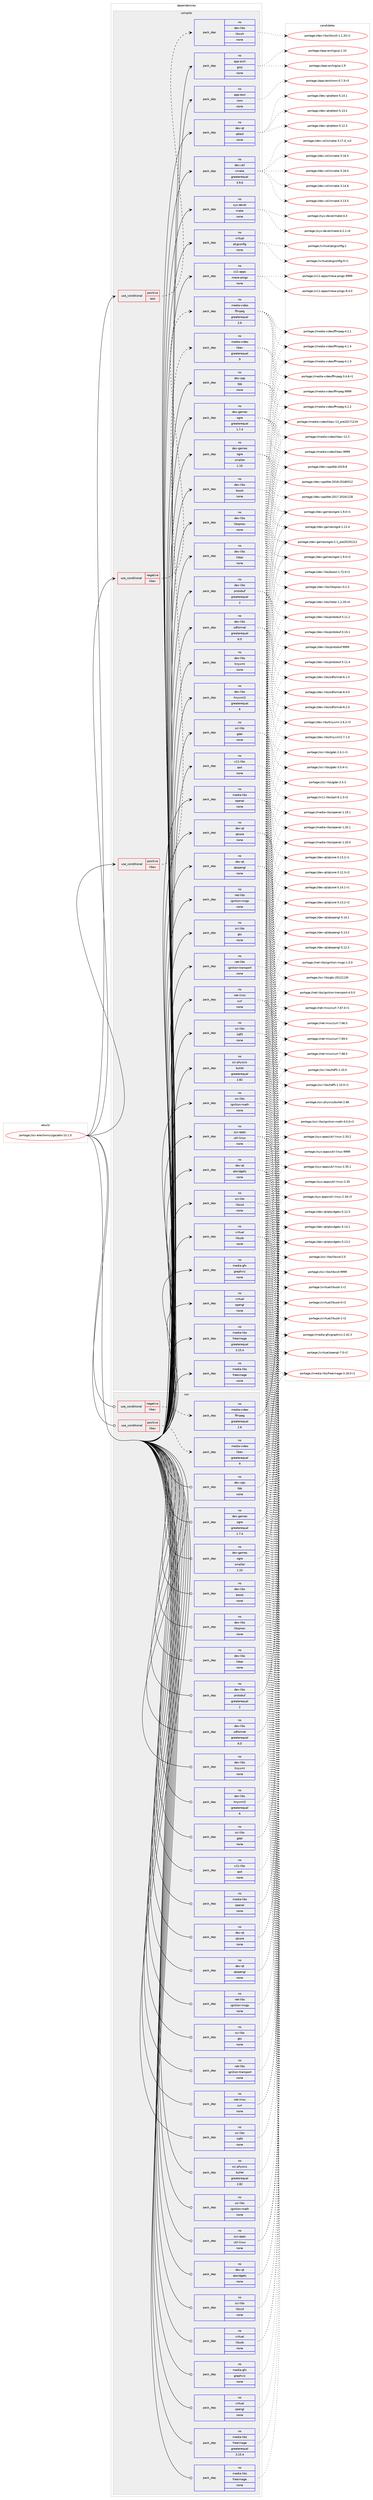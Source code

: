 digraph prolog {

# *************
# Graph options
# *************

newrank=true;
concentrate=true;
compound=true;
graph [rankdir=LR,fontname=Helvetica,fontsize=10,ranksep=1.5];#, ranksep=2.5, nodesep=0.2];
edge  [arrowhead=vee];
node  [fontname=Helvetica,fontsize=10];

# **********
# The ebuild
# **********

subgraph cluster_leftcol {
color=gray;
rank=same;
label=<<i>ebuild</i>>;
id [label="portage://sci-electronics/gazebo-10.1.0", color=red, width=4, href="../sci-electronics/gazebo-10.1.0.svg"];
}

# ****************
# The dependencies
# ****************

subgraph cluster_midcol {
color=gray;
label=<<i>dependencies</i>>;
subgraph cluster_compile {
fillcolor="#eeeeee";
style=filled;
label=<<i>compile</i>>;
subgraph cond7647 {
dependency42176 [label=<<TABLE BORDER="0" CELLBORDER="1" CELLSPACING="0" CELLPADDING="4"><TR><TD ROWSPAN="3" CELLPADDING="10">use_conditional</TD></TR><TR><TD>negative</TD></TR><TR><TD>libav</TD></TR></TABLE>>, shape=none, color=red];
subgraph pack33643 {
dependency42177 [label=<<TABLE BORDER="0" CELLBORDER="1" CELLSPACING="0" CELLPADDING="4" WIDTH="220"><TR><TD ROWSPAN="6" CELLPADDING="30">pack_dep</TD></TR><TR><TD WIDTH="110">no</TD></TR><TR><TD>media-video</TD></TR><TR><TD>ffmpeg</TD></TR><TR><TD>greaterequal</TD></TR><TR><TD>2.6</TD></TR></TABLE>>, shape=none, color=blue];
}
dependency42176:e -> dependency42177:w [weight=20,style="dashed",arrowhead="vee"];
}
id:e -> dependency42176:w [weight=20,style="solid",arrowhead="vee"];
subgraph cond7648 {
dependency42178 [label=<<TABLE BORDER="0" CELLBORDER="1" CELLSPACING="0" CELLPADDING="4"><TR><TD ROWSPAN="3" CELLPADDING="10">use_conditional</TD></TR><TR><TD>positive</TD></TR><TR><TD>libav</TD></TR></TABLE>>, shape=none, color=red];
subgraph pack33644 {
dependency42179 [label=<<TABLE BORDER="0" CELLBORDER="1" CELLSPACING="0" CELLPADDING="4" WIDTH="220"><TR><TD ROWSPAN="6" CELLPADDING="30">pack_dep</TD></TR><TR><TD WIDTH="110">no</TD></TR><TR><TD>media-video</TD></TR><TR><TD>libav</TD></TR><TR><TD>greaterequal</TD></TR><TR><TD>9</TD></TR></TABLE>>, shape=none, color=blue];
}
dependency42178:e -> dependency42179:w [weight=20,style="dashed",arrowhead="vee"];
}
id:e -> dependency42178:w [weight=20,style="solid",arrowhead="vee"];
subgraph cond7649 {
dependency42180 [label=<<TABLE BORDER="0" CELLBORDER="1" CELLSPACING="0" CELLPADDING="4"><TR><TD ROWSPAN="3" CELLPADDING="10">use_conditional</TD></TR><TR><TD>positive</TD></TR><TR><TD>test</TD></TR></TABLE>>, shape=none, color=red];
subgraph pack33645 {
dependency42181 [label=<<TABLE BORDER="0" CELLBORDER="1" CELLSPACING="0" CELLPADDING="4" WIDTH="220"><TR><TD ROWSPAN="6" CELLPADDING="30">pack_dep</TD></TR><TR><TD WIDTH="110">no</TD></TR><TR><TD>dev-libs</TD></TR><TR><TD>libxslt</TD></TR><TR><TD>none</TD></TR><TR><TD></TD></TR></TABLE>>, shape=none, color=blue];
}
dependency42180:e -> dependency42181:w [weight=20,style="dashed",arrowhead="vee"];
}
id:e -> dependency42180:w [weight=20,style="solid",arrowhead="vee"];
subgraph pack33646 {
dependency42182 [label=<<TABLE BORDER="0" CELLBORDER="1" CELLSPACING="0" CELLPADDING="4" WIDTH="220"><TR><TD ROWSPAN="6" CELLPADDING="30">pack_dep</TD></TR><TR><TD WIDTH="110">no</TD></TR><TR><TD>app-arch</TD></TR><TR><TD>gzip</TD></TR><TR><TD>none</TD></TR><TR><TD></TD></TR></TABLE>>, shape=none, color=blue];
}
id:e -> dependency42182:w [weight=20,style="solid",arrowhead="vee"];
subgraph pack33647 {
dependency42183 [label=<<TABLE BORDER="0" CELLBORDER="1" CELLSPACING="0" CELLPADDING="4" WIDTH="220"><TR><TD ROWSPAN="6" CELLPADDING="30">pack_dep</TD></TR><TR><TD WIDTH="110">no</TD></TR><TR><TD>app-text</TD></TR><TR><TD>ronn</TD></TR><TR><TD>none</TD></TR><TR><TD></TD></TR></TABLE>>, shape=none, color=blue];
}
id:e -> dependency42183:w [weight=20,style="solid",arrowhead="vee"];
subgraph pack33648 {
dependency42184 [label=<<TABLE BORDER="0" CELLBORDER="1" CELLSPACING="0" CELLPADDING="4" WIDTH="220"><TR><TD ROWSPAN="6" CELLPADDING="30">pack_dep</TD></TR><TR><TD WIDTH="110">no</TD></TR><TR><TD>dev-cpp</TD></TR><TR><TD>tbb</TD></TR><TR><TD>none</TD></TR><TR><TD></TD></TR></TABLE>>, shape=none, color=blue];
}
id:e -> dependency42184:w [weight=20,style="solid",arrowhead="vee"];
subgraph pack33649 {
dependency42185 [label=<<TABLE BORDER="0" CELLBORDER="1" CELLSPACING="0" CELLPADDING="4" WIDTH="220"><TR><TD ROWSPAN="6" CELLPADDING="30">pack_dep</TD></TR><TR><TD WIDTH="110">no</TD></TR><TR><TD>dev-games</TD></TR><TR><TD>ogre</TD></TR><TR><TD>greaterequal</TD></TR><TR><TD>1.7.4</TD></TR></TABLE>>, shape=none, color=blue];
}
id:e -> dependency42185:w [weight=20,style="solid",arrowhead="vee"];
subgraph pack33650 {
dependency42186 [label=<<TABLE BORDER="0" CELLBORDER="1" CELLSPACING="0" CELLPADDING="4" WIDTH="220"><TR><TD ROWSPAN="6" CELLPADDING="30">pack_dep</TD></TR><TR><TD WIDTH="110">no</TD></TR><TR><TD>dev-games</TD></TR><TR><TD>ogre</TD></TR><TR><TD>smaller</TD></TR><TR><TD>1.10</TD></TR></TABLE>>, shape=none, color=blue];
}
id:e -> dependency42186:w [weight=20,style="solid",arrowhead="vee"];
subgraph pack33651 {
dependency42187 [label=<<TABLE BORDER="0" CELLBORDER="1" CELLSPACING="0" CELLPADDING="4" WIDTH="220"><TR><TD ROWSPAN="6" CELLPADDING="30">pack_dep</TD></TR><TR><TD WIDTH="110">no</TD></TR><TR><TD>dev-libs</TD></TR><TR><TD>boost</TD></TR><TR><TD>none</TD></TR><TR><TD></TD></TR></TABLE>>, shape=none, color=blue];
}
id:e -> dependency42187:w [weight=20,style="solid",arrowhead="vee"];
subgraph pack33652 {
dependency42188 [label=<<TABLE BORDER="0" CELLBORDER="1" CELLSPACING="0" CELLPADDING="4" WIDTH="220"><TR><TD ROWSPAN="6" CELLPADDING="30">pack_dep</TD></TR><TR><TD WIDTH="110">no</TD></TR><TR><TD>dev-libs</TD></TR><TR><TD>libspnav</TD></TR><TR><TD>none</TD></TR><TR><TD></TD></TR></TABLE>>, shape=none, color=blue];
}
id:e -> dependency42188:w [weight=20,style="solid",arrowhead="vee"];
subgraph pack33653 {
dependency42189 [label=<<TABLE BORDER="0" CELLBORDER="1" CELLSPACING="0" CELLPADDING="4" WIDTH="220"><TR><TD ROWSPAN="6" CELLPADDING="30">pack_dep</TD></TR><TR><TD WIDTH="110">no</TD></TR><TR><TD>dev-libs</TD></TR><TR><TD>libtar</TD></TR><TR><TD>none</TD></TR><TR><TD></TD></TR></TABLE>>, shape=none, color=blue];
}
id:e -> dependency42189:w [weight=20,style="solid",arrowhead="vee"];
subgraph pack33654 {
dependency42190 [label=<<TABLE BORDER="0" CELLBORDER="1" CELLSPACING="0" CELLPADDING="4" WIDTH="220"><TR><TD ROWSPAN="6" CELLPADDING="30">pack_dep</TD></TR><TR><TD WIDTH="110">no</TD></TR><TR><TD>dev-libs</TD></TR><TR><TD>protobuf</TD></TR><TR><TD>greaterequal</TD></TR><TR><TD>2</TD></TR></TABLE>>, shape=none, color=blue];
}
id:e -> dependency42190:w [weight=20,style="solid",arrowhead="vee"];
subgraph pack33655 {
dependency42191 [label=<<TABLE BORDER="0" CELLBORDER="1" CELLSPACING="0" CELLPADDING="4" WIDTH="220"><TR><TD ROWSPAN="6" CELLPADDING="30">pack_dep</TD></TR><TR><TD WIDTH="110">no</TD></TR><TR><TD>dev-libs</TD></TR><TR><TD>sdformat</TD></TR><TR><TD>greaterequal</TD></TR><TR><TD>6.0</TD></TR></TABLE>>, shape=none, color=blue];
}
id:e -> dependency42191:w [weight=20,style="solid",arrowhead="vee"];
subgraph pack33656 {
dependency42192 [label=<<TABLE BORDER="0" CELLBORDER="1" CELLSPACING="0" CELLPADDING="4" WIDTH="220"><TR><TD ROWSPAN="6" CELLPADDING="30">pack_dep</TD></TR><TR><TD WIDTH="110">no</TD></TR><TR><TD>dev-libs</TD></TR><TR><TD>tinyxml</TD></TR><TR><TD>none</TD></TR><TR><TD></TD></TR></TABLE>>, shape=none, color=blue];
}
id:e -> dependency42192:w [weight=20,style="solid",arrowhead="vee"];
subgraph pack33657 {
dependency42193 [label=<<TABLE BORDER="0" CELLBORDER="1" CELLSPACING="0" CELLPADDING="4" WIDTH="220"><TR><TD ROWSPAN="6" CELLPADDING="30">pack_dep</TD></TR><TR><TD WIDTH="110">no</TD></TR><TR><TD>dev-libs</TD></TR><TR><TD>tinyxml2</TD></TR><TR><TD>greaterequal</TD></TR><TR><TD>6</TD></TR></TABLE>>, shape=none, color=blue];
}
id:e -> dependency42193:w [weight=20,style="solid",arrowhead="vee"];
subgraph pack33658 {
dependency42194 [label=<<TABLE BORDER="0" CELLBORDER="1" CELLSPACING="0" CELLPADDING="4" WIDTH="220"><TR><TD ROWSPAN="6" CELLPADDING="30">pack_dep</TD></TR><TR><TD WIDTH="110">no</TD></TR><TR><TD>dev-qt</TD></TR><TR><TD>qtcore</TD></TR><TR><TD>none</TD></TR><TR><TD></TD></TR></TABLE>>, shape=none, color=blue];
}
id:e -> dependency42194:w [weight=20,style="solid",arrowhead="vee"];
subgraph pack33659 {
dependency42195 [label=<<TABLE BORDER="0" CELLBORDER="1" CELLSPACING="0" CELLPADDING="4" WIDTH="220"><TR><TD ROWSPAN="6" CELLPADDING="30">pack_dep</TD></TR><TR><TD WIDTH="110">no</TD></TR><TR><TD>dev-qt</TD></TR><TR><TD>qtopengl</TD></TR><TR><TD>none</TD></TR><TR><TD></TD></TR></TABLE>>, shape=none, color=blue];
}
id:e -> dependency42195:w [weight=20,style="solid",arrowhead="vee"];
subgraph pack33660 {
dependency42196 [label=<<TABLE BORDER="0" CELLBORDER="1" CELLSPACING="0" CELLPADDING="4" WIDTH="220"><TR><TD ROWSPAN="6" CELLPADDING="30">pack_dep</TD></TR><TR><TD WIDTH="110">no</TD></TR><TR><TD>dev-qt</TD></TR><TR><TD>qttest</TD></TR><TR><TD>none</TD></TR><TR><TD></TD></TR></TABLE>>, shape=none, color=blue];
}
id:e -> dependency42196:w [weight=20,style="solid",arrowhead="vee"];
subgraph pack33661 {
dependency42197 [label=<<TABLE BORDER="0" CELLBORDER="1" CELLSPACING="0" CELLPADDING="4" WIDTH="220"><TR><TD ROWSPAN="6" CELLPADDING="30">pack_dep</TD></TR><TR><TD WIDTH="110">no</TD></TR><TR><TD>dev-qt</TD></TR><TR><TD>qtwidgets</TD></TR><TR><TD>none</TD></TR><TR><TD></TD></TR></TABLE>>, shape=none, color=blue];
}
id:e -> dependency42197:w [weight=20,style="solid",arrowhead="vee"];
subgraph pack33662 {
dependency42198 [label=<<TABLE BORDER="0" CELLBORDER="1" CELLSPACING="0" CELLPADDING="4" WIDTH="220"><TR><TD ROWSPAN="6" CELLPADDING="30">pack_dep</TD></TR><TR><TD WIDTH="110">no</TD></TR><TR><TD>dev-util</TD></TR><TR><TD>cmake</TD></TR><TR><TD>greaterequal</TD></TR><TR><TD>3.9.6</TD></TR></TABLE>>, shape=none, color=blue];
}
id:e -> dependency42198:w [weight=20,style="solid",arrowhead="vee"];
subgraph pack33663 {
dependency42199 [label=<<TABLE BORDER="0" CELLBORDER="1" CELLSPACING="0" CELLPADDING="4" WIDTH="220"><TR><TD ROWSPAN="6" CELLPADDING="30">pack_dep</TD></TR><TR><TD WIDTH="110">no</TD></TR><TR><TD>media-gfx</TD></TR><TR><TD>graphviz</TD></TR><TR><TD>none</TD></TR><TR><TD></TD></TR></TABLE>>, shape=none, color=blue];
}
id:e -> dependency42199:w [weight=20,style="solid",arrowhead="vee"];
subgraph pack33664 {
dependency42200 [label=<<TABLE BORDER="0" CELLBORDER="1" CELLSPACING="0" CELLPADDING="4" WIDTH="220"><TR><TD ROWSPAN="6" CELLPADDING="30">pack_dep</TD></TR><TR><TD WIDTH="110">no</TD></TR><TR><TD>media-libs</TD></TR><TR><TD>freeimage</TD></TR><TR><TD>greaterequal</TD></TR><TR><TD>3.15.4</TD></TR></TABLE>>, shape=none, color=blue];
}
id:e -> dependency42200:w [weight=20,style="solid",arrowhead="vee"];
subgraph pack33665 {
dependency42201 [label=<<TABLE BORDER="0" CELLBORDER="1" CELLSPACING="0" CELLPADDING="4" WIDTH="220"><TR><TD ROWSPAN="6" CELLPADDING="30">pack_dep</TD></TR><TR><TD WIDTH="110">no</TD></TR><TR><TD>media-libs</TD></TR><TR><TD>freeimage</TD></TR><TR><TD>none</TD></TR><TR><TD></TD></TR></TABLE>>, shape=none, color=blue];
}
id:e -> dependency42201:w [weight=20,style="solid",arrowhead="vee"];
subgraph pack33666 {
dependency42202 [label=<<TABLE BORDER="0" CELLBORDER="1" CELLSPACING="0" CELLPADDING="4" WIDTH="220"><TR><TD ROWSPAN="6" CELLPADDING="30">pack_dep</TD></TR><TR><TD WIDTH="110">no</TD></TR><TR><TD>media-libs</TD></TR><TR><TD>openal</TD></TR><TR><TD>none</TD></TR><TR><TD></TD></TR></TABLE>>, shape=none, color=blue];
}
id:e -> dependency42202:w [weight=20,style="solid",arrowhead="vee"];
subgraph pack33667 {
dependency42203 [label=<<TABLE BORDER="0" CELLBORDER="1" CELLSPACING="0" CELLPADDING="4" WIDTH="220"><TR><TD ROWSPAN="6" CELLPADDING="30">pack_dep</TD></TR><TR><TD WIDTH="110">no</TD></TR><TR><TD>net-libs</TD></TR><TR><TD>ignition-msgs</TD></TR><TR><TD>none</TD></TR><TR><TD></TD></TR></TABLE>>, shape=none, color=blue];
}
id:e -> dependency42203:w [weight=20,style="solid",arrowhead="vee"];
subgraph pack33668 {
dependency42204 [label=<<TABLE BORDER="0" CELLBORDER="1" CELLSPACING="0" CELLPADDING="4" WIDTH="220"><TR><TD ROWSPAN="6" CELLPADDING="30">pack_dep</TD></TR><TR><TD WIDTH="110">no</TD></TR><TR><TD>net-libs</TD></TR><TR><TD>ignition-transport</TD></TR><TR><TD>none</TD></TR><TR><TD></TD></TR></TABLE>>, shape=none, color=blue];
}
id:e -> dependency42204:w [weight=20,style="solid",arrowhead="vee"];
subgraph pack33669 {
dependency42205 [label=<<TABLE BORDER="0" CELLBORDER="1" CELLSPACING="0" CELLPADDING="4" WIDTH="220"><TR><TD ROWSPAN="6" CELLPADDING="30">pack_dep</TD></TR><TR><TD WIDTH="110">no</TD></TR><TR><TD>net-misc</TD></TR><TR><TD>curl</TD></TR><TR><TD>none</TD></TR><TR><TD></TD></TR></TABLE>>, shape=none, color=blue];
}
id:e -> dependency42205:w [weight=20,style="solid",arrowhead="vee"];
subgraph pack33670 {
dependency42206 [label=<<TABLE BORDER="0" CELLBORDER="1" CELLSPACING="0" CELLPADDING="4" WIDTH="220"><TR><TD ROWSPAN="6" CELLPADDING="30">pack_dep</TD></TR><TR><TD WIDTH="110">no</TD></TR><TR><TD>sci-libs</TD></TR><TR><TD>gdal</TD></TR><TR><TD>none</TD></TR><TR><TD></TD></TR></TABLE>>, shape=none, color=blue];
}
id:e -> dependency42206:w [weight=20,style="solid",arrowhead="vee"];
subgraph pack33671 {
dependency42207 [label=<<TABLE BORDER="0" CELLBORDER="1" CELLSPACING="0" CELLPADDING="4" WIDTH="220"><TR><TD ROWSPAN="6" CELLPADDING="30">pack_dep</TD></TR><TR><TD WIDTH="110">no</TD></TR><TR><TD>sci-libs</TD></TR><TR><TD>gts</TD></TR><TR><TD>none</TD></TR><TR><TD></TD></TR></TABLE>>, shape=none, color=blue];
}
id:e -> dependency42207:w [weight=20,style="solid",arrowhead="vee"];
subgraph pack33672 {
dependency42208 [label=<<TABLE BORDER="0" CELLBORDER="1" CELLSPACING="0" CELLPADDING="4" WIDTH="220"><TR><TD ROWSPAN="6" CELLPADDING="30">pack_dep</TD></TR><TR><TD WIDTH="110">no</TD></TR><TR><TD>sci-libs</TD></TR><TR><TD>hdf5</TD></TR><TR><TD>none</TD></TR><TR><TD></TD></TR></TABLE>>, shape=none, color=blue];
}
id:e -> dependency42208:w [weight=20,style="solid",arrowhead="vee"];
subgraph pack33673 {
dependency42209 [label=<<TABLE BORDER="0" CELLBORDER="1" CELLSPACING="0" CELLPADDING="4" WIDTH="220"><TR><TD ROWSPAN="6" CELLPADDING="30">pack_dep</TD></TR><TR><TD WIDTH="110">no</TD></TR><TR><TD>sci-libs</TD></TR><TR><TD>ignition-math</TD></TR><TR><TD>none</TD></TR><TR><TD></TD></TR></TABLE>>, shape=none, color=blue];
}
id:e -> dependency42209:w [weight=20,style="solid",arrowhead="vee"];
subgraph pack33674 {
dependency42210 [label=<<TABLE BORDER="0" CELLBORDER="1" CELLSPACING="0" CELLPADDING="4" WIDTH="220"><TR><TD ROWSPAN="6" CELLPADDING="30">pack_dep</TD></TR><TR><TD WIDTH="110">no</TD></TR><TR><TD>sci-libs</TD></TR><TR><TD>libccd</TD></TR><TR><TD>none</TD></TR><TR><TD></TD></TR></TABLE>>, shape=none, color=blue];
}
id:e -> dependency42210:w [weight=20,style="solid",arrowhead="vee"];
subgraph pack33675 {
dependency42211 [label=<<TABLE BORDER="0" CELLBORDER="1" CELLSPACING="0" CELLPADDING="4" WIDTH="220"><TR><TD ROWSPAN="6" CELLPADDING="30">pack_dep</TD></TR><TR><TD WIDTH="110">no</TD></TR><TR><TD>sci-physics</TD></TR><TR><TD>bullet</TD></TR><TR><TD>greaterequal</TD></TR><TR><TD>2.82</TD></TR></TABLE>>, shape=none, color=blue];
}
id:e -> dependency42211:w [weight=20,style="solid",arrowhead="vee"];
subgraph pack33676 {
dependency42212 [label=<<TABLE BORDER="0" CELLBORDER="1" CELLSPACING="0" CELLPADDING="4" WIDTH="220"><TR><TD ROWSPAN="6" CELLPADDING="30">pack_dep</TD></TR><TR><TD WIDTH="110">no</TD></TR><TR><TD>sys-apps</TD></TR><TR><TD>util-linux</TD></TR><TR><TD>none</TD></TR><TR><TD></TD></TR></TABLE>>, shape=none, color=blue];
}
id:e -> dependency42212:w [weight=20,style="solid",arrowhead="vee"];
subgraph pack33677 {
dependency42213 [label=<<TABLE BORDER="0" CELLBORDER="1" CELLSPACING="0" CELLPADDING="4" WIDTH="220"><TR><TD ROWSPAN="6" CELLPADDING="30">pack_dep</TD></TR><TR><TD WIDTH="110">no</TD></TR><TR><TD>sys-devel</TD></TR><TR><TD>make</TD></TR><TR><TD>none</TD></TR><TR><TD></TD></TR></TABLE>>, shape=none, color=blue];
}
id:e -> dependency42213:w [weight=20,style="solid",arrowhead="vee"];
subgraph pack33678 {
dependency42214 [label=<<TABLE BORDER="0" CELLBORDER="1" CELLSPACING="0" CELLPADDING="4" WIDTH="220"><TR><TD ROWSPAN="6" CELLPADDING="30">pack_dep</TD></TR><TR><TD WIDTH="110">no</TD></TR><TR><TD>virtual</TD></TR><TR><TD>libusb</TD></TR><TR><TD>none</TD></TR><TR><TD></TD></TR></TABLE>>, shape=none, color=blue];
}
id:e -> dependency42214:w [weight=20,style="solid",arrowhead="vee"];
subgraph pack33679 {
dependency42215 [label=<<TABLE BORDER="0" CELLBORDER="1" CELLSPACING="0" CELLPADDING="4" WIDTH="220"><TR><TD ROWSPAN="6" CELLPADDING="30">pack_dep</TD></TR><TR><TD WIDTH="110">no</TD></TR><TR><TD>virtual</TD></TR><TR><TD>opengl</TD></TR><TR><TD>none</TD></TR><TR><TD></TD></TR></TABLE>>, shape=none, color=blue];
}
id:e -> dependency42215:w [weight=20,style="solid",arrowhead="vee"];
subgraph pack33680 {
dependency42216 [label=<<TABLE BORDER="0" CELLBORDER="1" CELLSPACING="0" CELLPADDING="4" WIDTH="220"><TR><TD ROWSPAN="6" CELLPADDING="30">pack_dep</TD></TR><TR><TD WIDTH="110">no</TD></TR><TR><TD>virtual</TD></TR><TR><TD>pkgconfig</TD></TR><TR><TD>none</TD></TR><TR><TD></TD></TR></TABLE>>, shape=none, color=blue];
}
id:e -> dependency42216:w [weight=20,style="solid",arrowhead="vee"];
subgraph pack33681 {
dependency42217 [label=<<TABLE BORDER="0" CELLBORDER="1" CELLSPACING="0" CELLPADDING="4" WIDTH="220"><TR><TD ROWSPAN="6" CELLPADDING="30">pack_dep</TD></TR><TR><TD WIDTH="110">no</TD></TR><TR><TD>x11-apps</TD></TR><TR><TD>mesa-progs</TD></TR><TR><TD>none</TD></TR><TR><TD></TD></TR></TABLE>>, shape=none, color=blue];
}
id:e -> dependency42217:w [weight=20,style="solid",arrowhead="vee"];
subgraph pack33682 {
dependency42218 [label=<<TABLE BORDER="0" CELLBORDER="1" CELLSPACING="0" CELLPADDING="4" WIDTH="220"><TR><TD ROWSPAN="6" CELLPADDING="30">pack_dep</TD></TR><TR><TD WIDTH="110">no</TD></TR><TR><TD>x11-libs</TD></TR><TR><TD>qwt</TD></TR><TR><TD>none</TD></TR><TR><TD></TD></TR></TABLE>>, shape=none, color=blue];
}
id:e -> dependency42218:w [weight=20,style="solid",arrowhead="vee"];
}
subgraph cluster_compileandrun {
fillcolor="#eeeeee";
style=filled;
label=<<i>compile and run</i>>;
}
subgraph cluster_run {
fillcolor="#eeeeee";
style=filled;
label=<<i>run</i>>;
subgraph cond7650 {
dependency42219 [label=<<TABLE BORDER="0" CELLBORDER="1" CELLSPACING="0" CELLPADDING="4"><TR><TD ROWSPAN="3" CELLPADDING="10">use_conditional</TD></TR><TR><TD>negative</TD></TR><TR><TD>libav</TD></TR></TABLE>>, shape=none, color=red];
subgraph pack33683 {
dependency42220 [label=<<TABLE BORDER="0" CELLBORDER="1" CELLSPACING="0" CELLPADDING="4" WIDTH="220"><TR><TD ROWSPAN="6" CELLPADDING="30">pack_dep</TD></TR><TR><TD WIDTH="110">no</TD></TR><TR><TD>media-video</TD></TR><TR><TD>ffmpeg</TD></TR><TR><TD>greaterequal</TD></TR><TR><TD>2.6</TD></TR></TABLE>>, shape=none, color=blue];
}
dependency42219:e -> dependency42220:w [weight=20,style="dashed",arrowhead="vee"];
}
id:e -> dependency42219:w [weight=20,style="solid",arrowhead="odot"];
subgraph cond7651 {
dependency42221 [label=<<TABLE BORDER="0" CELLBORDER="1" CELLSPACING="0" CELLPADDING="4"><TR><TD ROWSPAN="3" CELLPADDING="10">use_conditional</TD></TR><TR><TD>positive</TD></TR><TR><TD>libav</TD></TR></TABLE>>, shape=none, color=red];
subgraph pack33684 {
dependency42222 [label=<<TABLE BORDER="0" CELLBORDER="1" CELLSPACING="0" CELLPADDING="4" WIDTH="220"><TR><TD ROWSPAN="6" CELLPADDING="30">pack_dep</TD></TR><TR><TD WIDTH="110">no</TD></TR><TR><TD>media-video</TD></TR><TR><TD>libav</TD></TR><TR><TD>greaterequal</TD></TR><TR><TD>9</TD></TR></TABLE>>, shape=none, color=blue];
}
dependency42221:e -> dependency42222:w [weight=20,style="dashed",arrowhead="vee"];
}
id:e -> dependency42221:w [weight=20,style="solid",arrowhead="odot"];
subgraph pack33685 {
dependency42223 [label=<<TABLE BORDER="0" CELLBORDER="1" CELLSPACING="0" CELLPADDING="4" WIDTH="220"><TR><TD ROWSPAN="6" CELLPADDING="30">pack_dep</TD></TR><TR><TD WIDTH="110">no</TD></TR><TR><TD>dev-cpp</TD></TR><TR><TD>tbb</TD></TR><TR><TD>none</TD></TR><TR><TD></TD></TR></TABLE>>, shape=none, color=blue];
}
id:e -> dependency42223:w [weight=20,style="solid",arrowhead="odot"];
subgraph pack33686 {
dependency42224 [label=<<TABLE BORDER="0" CELLBORDER="1" CELLSPACING="0" CELLPADDING="4" WIDTH="220"><TR><TD ROWSPAN="6" CELLPADDING="30">pack_dep</TD></TR><TR><TD WIDTH="110">no</TD></TR><TR><TD>dev-games</TD></TR><TR><TD>ogre</TD></TR><TR><TD>greaterequal</TD></TR><TR><TD>1.7.4</TD></TR></TABLE>>, shape=none, color=blue];
}
id:e -> dependency42224:w [weight=20,style="solid",arrowhead="odot"];
subgraph pack33687 {
dependency42225 [label=<<TABLE BORDER="0" CELLBORDER="1" CELLSPACING="0" CELLPADDING="4" WIDTH="220"><TR><TD ROWSPAN="6" CELLPADDING="30">pack_dep</TD></TR><TR><TD WIDTH="110">no</TD></TR><TR><TD>dev-games</TD></TR><TR><TD>ogre</TD></TR><TR><TD>smaller</TD></TR><TR><TD>1.10</TD></TR></TABLE>>, shape=none, color=blue];
}
id:e -> dependency42225:w [weight=20,style="solid",arrowhead="odot"];
subgraph pack33688 {
dependency42226 [label=<<TABLE BORDER="0" CELLBORDER="1" CELLSPACING="0" CELLPADDING="4" WIDTH="220"><TR><TD ROWSPAN="6" CELLPADDING="30">pack_dep</TD></TR><TR><TD WIDTH="110">no</TD></TR><TR><TD>dev-libs</TD></TR><TR><TD>boost</TD></TR><TR><TD>none</TD></TR><TR><TD></TD></TR></TABLE>>, shape=none, color=blue];
}
id:e -> dependency42226:w [weight=20,style="solid",arrowhead="odot"];
subgraph pack33689 {
dependency42227 [label=<<TABLE BORDER="0" CELLBORDER="1" CELLSPACING="0" CELLPADDING="4" WIDTH="220"><TR><TD ROWSPAN="6" CELLPADDING="30">pack_dep</TD></TR><TR><TD WIDTH="110">no</TD></TR><TR><TD>dev-libs</TD></TR><TR><TD>libspnav</TD></TR><TR><TD>none</TD></TR><TR><TD></TD></TR></TABLE>>, shape=none, color=blue];
}
id:e -> dependency42227:w [weight=20,style="solid",arrowhead="odot"];
subgraph pack33690 {
dependency42228 [label=<<TABLE BORDER="0" CELLBORDER="1" CELLSPACING="0" CELLPADDING="4" WIDTH="220"><TR><TD ROWSPAN="6" CELLPADDING="30">pack_dep</TD></TR><TR><TD WIDTH="110">no</TD></TR><TR><TD>dev-libs</TD></TR><TR><TD>libtar</TD></TR><TR><TD>none</TD></TR><TR><TD></TD></TR></TABLE>>, shape=none, color=blue];
}
id:e -> dependency42228:w [weight=20,style="solid",arrowhead="odot"];
subgraph pack33691 {
dependency42229 [label=<<TABLE BORDER="0" CELLBORDER="1" CELLSPACING="0" CELLPADDING="4" WIDTH="220"><TR><TD ROWSPAN="6" CELLPADDING="30">pack_dep</TD></TR><TR><TD WIDTH="110">no</TD></TR><TR><TD>dev-libs</TD></TR><TR><TD>protobuf</TD></TR><TR><TD>greaterequal</TD></TR><TR><TD>2</TD></TR></TABLE>>, shape=none, color=blue];
}
id:e -> dependency42229:w [weight=20,style="solid",arrowhead="odot"];
subgraph pack33692 {
dependency42230 [label=<<TABLE BORDER="0" CELLBORDER="1" CELLSPACING="0" CELLPADDING="4" WIDTH="220"><TR><TD ROWSPAN="6" CELLPADDING="30">pack_dep</TD></TR><TR><TD WIDTH="110">no</TD></TR><TR><TD>dev-libs</TD></TR><TR><TD>sdformat</TD></TR><TR><TD>greaterequal</TD></TR><TR><TD>6.0</TD></TR></TABLE>>, shape=none, color=blue];
}
id:e -> dependency42230:w [weight=20,style="solid",arrowhead="odot"];
subgraph pack33693 {
dependency42231 [label=<<TABLE BORDER="0" CELLBORDER="1" CELLSPACING="0" CELLPADDING="4" WIDTH="220"><TR><TD ROWSPAN="6" CELLPADDING="30">pack_dep</TD></TR><TR><TD WIDTH="110">no</TD></TR><TR><TD>dev-libs</TD></TR><TR><TD>tinyxml</TD></TR><TR><TD>none</TD></TR><TR><TD></TD></TR></TABLE>>, shape=none, color=blue];
}
id:e -> dependency42231:w [weight=20,style="solid",arrowhead="odot"];
subgraph pack33694 {
dependency42232 [label=<<TABLE BORDER="0" CELLBORDER="1" CELLSPACING="0" CELLPADDING="4" WIDTH="220"><TR><TD ROWSPAN="6" CELLPADDING="30">pack_dep</TD></TR><TR><TD WIDTH="110">no</TD></TR><TR><TD>dev-libs</TD></TR><TR><TD>tinyxml2</TD></TR><TR><TD>greaterequal</TD></TR><TR><TD>6</TD></TR></TABLE>>, shape=none, color=blue];
}
id:e -> dependency42232:w [weight=20,style="solid",arrowhead="odot"];
subgraph pack33695 {
dependency42233 [label=<<TABLE BORDER="0" CELLBORDER="1" CELLSPACING="0" CELLPADDING="4" WIDTH="220"><TR><TD ROWSPAN="6" CELLPADDING="30">pack_dep</TD></TR><TR><TD WIDTH="110">no</TD></TR><TR><TD>dev-qt</TD></TR><TR><TD>qtcore</TD></TR><TR><TD>none</TD></TR><TR><TD></TD></TR></TABLE>>, shape=none, color=blue];
}
id:e -> dependency42233:w [weight=20,style="solid",arrowhead="odot"];
subgraph pack33696 {
dependency42234 [label=<<TABLE BORDER="0" CELLBORDER="1" CELLSPACING="0" CELLPADDING="4" WIDTH="220"><TR><TD ROWSPAN="6" CELLPADDING="30">pack_dep</TD></TR><TR><TD WIDTH="110">no</TD></TR><TR><TD>dev-qt</TD></TR><TR><TD>qtopengl</TD></TR><TR><TD>none</TD></TR><TR><TD></TD></TR></TABLE>>, shape=none, color=blue];
}
id:e -> dependency42234:w [weight=20,style="solid",arrowhead="odot"];
subgraph pack33697 {
dependency42235 [label=<<TABLE BORDER="0" CELLBORDER="1" CELLSPACING="0" CELLPADDING="4" WIDTH="220"><TR><TD ROWSPAN="6" CELLPADDING="30">pack_dep</TD></TR><TR><TD WIDTH="110">no</TD></TR><TR><TD>dev-qt</TD></TR><TR><TD>qtwidgets</TD></TR><TR><TD>none</TD></TR><TR><TD></TD></TR></TABLE>>, shape=none, color=blue];
}
id:e -> dependency42235:w [weight=20,style="solid",arrowhead="odot"];
subgraph pack33698 {
dependency42236 [label=<<TABLE BORDER="0" CELLBORDER="1" CELLSPACING="0" CELLPADDING="4" WIDTH="220"><TR><TD ROWSPAN="6" CELLPADDING="30">pack_dep</TD></TR><TR><TD WIDTH="110">no</TD></TR><TR><TD>media-gfx</TD></TR><TR><TD>graphviz</TD></TR><TR><TD>none</TD></TR><TR><TD></TD></TR></TABLE>>, shape=none, color=blue];
}
id:e -> dependency42236:w [weight=20,style="solid",arrowhead="odot"];
subgraph pack33699 {
dependency42237 [label=<<TABLE BORDER="0" CELLBORDER="1" CELLSPACING="0" CELLPADDING="4" WIDTH="220"><TR><TD ROWSPAN="6" CELLPADDING="30">pack_dep</TD></TR><TR><TD WIDTH="110">no</TD></TR><TR><TD>media-libs</TD></TR><TR><TD>freeimage</TD></TR><TR><TD>greaterequal</TD></TR><TR><TD>3.15.4</TD></TR></TABLE>>, shape=none, color=blue];
}
id:e -> dependency42237:w [weight=20,style="solid",arrowhead="odot"];
subgraph pack33700 {
dependency42238 [label=<<TABLE BORDER="0" CELLBORDER="1" CELLSPACING="0" CELLPADDING="4" WIDTH="220"><TR><TD ROWSPAN="6" CELLPADDING="30">pack_dep</TD></TR><TR><TD WIDTH="110">no</TD></TR><TR><TD>media-libs</TD></TR><TR><TD>freeimage</TD></TR><TR><TD>none</TD></TR><TR><TD></TD></TR></TABLE>>, shape=none, color=blue];
}
id:e -> dependency42238:w [weight=20,style="solid",arrowhead="odot"];
subgraph pack33701 {
dependency42239 [label=<<TABLE BORDER="0" CELLBORDER="1" CELLSPACING="0" CELLPADDING="4" WIDTH="220"><TR><TD ROWSPAN="6" CELLPADDING="30">pack_dep</TD></TR><TR><TD WIDTH="110">no</TD></TR><TR><TD>media-libs</TD></TR><TR><TD>openal</TD></TR><TR><TD>none</TD></TR><TR><TD></TD></TR></TABLE>>, shape=none, color=blue];
}
id:e -> dependency42239:w [weight=20,style="solid",arrowhead="odot"];
subgraph pack33702 {
dependency42240 [label=<<TABLE BORDER="0" CELLBORDER="1" CELLSPACING="0" CELLPADDING="4" WIDTH="220"><TR><TD ROWSPAN="6" CELLPADDING="30">pack_dep</TD></TR><TR><TD WIDTH="110">no</TD></TR><TR><TD>net-libs</TD></TR><TR><TD>ignition-msgs</TD></TR><TR><TD>none</TD></TR><TR><TD></TD></TR></TABLE>>, shape=none, color=blue];
}
id:e -> dependency42240:w [weight=20,style="solid",arrowhead="odot"];
subgraph pack33703 {
dependency42241 [label=<<TABLE BORDER="0" CELLBORDER="1" CELLSPACING="0" CELLPADDING="4" WIDTH="220"><TR><TD ROWSPAN="6" CELLPADDING="30">pack_dep</TD></TR><TR><TD WIDTH="110">no</TD></TR><TR><TD>net-libs</TD></TR><TR><TD>ignition-transport</TD></TR><TR><TD>none</TD></TR><TR><TD></TD></TR></TABLE>>, shape=none, color=blue];
}
id:e -> dependency42241:w [weight=20,style="solid",arrowhead="odot"];
subgraph pack33704 {
dependency42242 [label=<<TABLE BORDER="0" CELLBORDER="1" CELLSPACING="0" CELLPADDING="4" WIDTH="220"><TR><TD ROWSPAN="6" CELLPADDING="30">pack_dep</TD></TR><TR><TD WIDTH="110">no</TD></TR><TR><TD>net-misc</TD></TR><TR><TD>curl</TD></TR><TR><TD>none</TD></TR><TR><TD></TD></TR></TABLE>>, shape=none, color=blue];
}
id:e -> dependency42242:w [weight=20,style="solid",arrowhead="odot"];
subgraph pack33705 {
dependency42243 [label=<<TABLE BORDER="0" CELLBORDER="1" CELLSPACING="0" CELLPADDING="4" WIDTH="220"><TR><TD ROWSPAN="6" CELLPADDING="30">pack_dep</TD></TR><TR><TD WIDTH="110">no</TD></TR><TR><TD>sci-libs</TD></TR><TR><TD>gdal</TD></TR><TR><TD>none</TD></TR><TR><TD></TD></TR></TABLE>>, shape=none, color=blue];
}
id:e -> dependency42243:w [weight=20,style="solid",arrowhead="odot"];
subgraph pack33706 {
dependency42244 [label=<<TABLE BORDER="0" CELLBORDER="1" CELLSPACING="0" CELLPADDING="4" WIDTH="220"><TR><TD ROWSPAN="6" CELLPADDING="30">pack_dep</TD></TR><TR><TD WIDTH="110">no</TD></TR><TR><TD>sci-libs</TD></TR><TR><TD>gts</TD></TR><TR><TD>none</TD></TR><TR><TD></TD></TR></TABLE>>, shape=none, color=blue];
}
id:e -> dependency42244:w [weight=20,style="solid",arrowhead="odot"];
subgraph pack33707 {
dependency42245 [label=<<TABLE BORDER="0" CELLBORDER="1" CELLSPACING="0" CELLPADDING="4" WIDTH="220"><TR><TD ROWSPAN="6" CELLPADDING="30">pack_dep</TD></TR><TR><TD WIDTH="110">no</TD></TR><TR><TD>sci-libs</TD></TR><TR><TD>hdf5</TD></TR><TR><TD>none</TD></TR><TR><TD></TD></TR></TABLE>>, shape=none, color=blue];
}
id:e -> dependency42245:w [weight=20,style="solid",arrowhead="odot"];
subgraph pack33708 {
dependency42246 [label=<<TABLE BORDER="0" CELLBORDER="1" CELLSPACING="0" CELLPADDING="4" WIDTH="220"><TR><TD ROWSPAN="6" CELLPADDING="30">pack_dep</TD></TR><TR><TD WIDTH="110">no</TD></TR><TR><TD>sci-libs</TD></TR><TR><TD>ignition-math</TD></TR><TR><TD>none</TD></TR><TR><TD></TD></TR></TABLE>>, shape=none, color=blue];
}
id:e -> dependency42246:w [weight=20,style="solid",arrowhead="odot"];
subgraph pack33709 {
dependency42247 [label=<<TABLE BORDER="0" CELLBORDER="1" CELLSPACING="0" CELLPADDING="4" WIDTH="220"><TR><TD ROWSPAN="6" CELLPADDING="30">pack_dep</TD></TR><TR><TD WIDTH="110">no</TD></TR><TR><TD>sci-libs</TD></TR><TR><TD>libccd</TD></TR><TR><TD>none</TD></TR><TR><TD></TD></TR></TABLE>>, shape=none, color=blue];
}
id:e -> dependency42247:w [weight=20,style="solid",arrowhead="odot"];
subgraph pack33710 {
dependency42248 [label=<<TABLE BORDER="0" CELLBORDER="1" CELLSPACING="0" CELLPADDING="4" WIDTH="220"><TR><TD ROWSPAN="6" CELLPADDING="30">pack_dep</TD></TR><TR><TD WIDTH="110">no</TD></TR><TR><TD>sci-physics</TD></TR><TR><TD>bullet</TD></TR><TR><TD>greaterequal</TD></TR><TR><TD>2.82</TD></TR></TABLE>>, shape=none, color=blue];
}
id:e -> dependency42248:w [weight=20,style="solid",arrowhead="odot"];
subgraph pack33711 {
dependency42249 [label=<<TABLE BORDER="0" CELLBORDER="1" CELLSPACING="0" CELLPADDING="4" WIDTH="220"><TR><TD ROWSPAN="6" CELLPADDING="30">pack_dep</TD></TR><TR><TD WIDTH="110">no</TD></TR><TR><TD>sys-apps</TD></TR><TR><TD>util-linux</TD></TR><TR><TD>none</TD></TR><TR><TD></TD></TR></TABLE>>, shape=none, color=blue];
}
id:e -> dependency42249:w [weight=20,style="solid",arrowhead="odot"];
subgraph pack33712 {
dependency42250 [label=<<TABLE BORDER="0" CELLBORDER="1" CELLSPACING="0" CELLPADDING="4" WIDTH="220"><TR><TD ROWSPAN="6" CELLPADDING="30">pack_dep</TD></TR><TR><TD WIDTH="110">no</TD></TR><TR><TD>virtual</TD></TR><TR><TD>libusb</TD></TR><TR><TD>none</TD></TR><TR><TD></TD></TR></TABLE>>, shape=none, color=blue];
}
id:e -> dependency42250:w [weight=20,style="solid",arrowhead="odot"];
subgraph pack33713 {
dependency42251 [label=<<TABLE BORDER="0" CELLBORDER="1" CELLSPACING="0" CELLPADDING="4" WIDTH="220"><TR><TD ROWSPAN="6" CELLPADDING="30">pack_dep</TD></TR><TR><TD WIDTH="110">no</TD></TR><TR><TD>virtual</TD></TR><TR><TD>opengl</TD></TR><TR><TD>none</TD></TR><TR><TD></TD></TR></TABLE>>, shape=none, color=blue];
}
id:e -> dependency42251:w [weight=20,style="solid",arrowhead="odot"];
subgraph pack33714 {
dependency42252 [label=<<TABLE BORDER="0" CELLBORDER="1" CELLSPACING="0" CELLPADDING="4" WIDTH="220"><TR><TD ROWSPAN="6" CELLPADDING="30">pack_dep</TD></TR><TR><TD WIDTH="110">no</TD></TR><TR><TD>x11-libs</TD></TR><TR><TD>qwt</TD></TR><TR><TD>none</TD></TR><TR><TD></TD></TR></TABLE>>, shape=none, color=blue];
}
id:e -> dependency42252:w [weight=20,style="solid",arrowhead="odot"];
}
}

# **************
# The candidates
# **************

subgraph cluster_choices {
rank=same;
color=gray;
label=<<i>candidates</i>>;

subgraph choice33643 {
color=black;
nodesep=1;
choice1091011001059745118105100101111471021021091121011034557575757 [label="portage://media-video/ffmpeg-9999", color=red, width=4,href="../media-video/ffmpeg-9999.svg"];
choice109101100105974511810510010111147102102109112101103455246504650 [label="portage://media-video/ffmpeg-4.2.2", color=red, width=4,href="../media-video/ffmpeg-4.2.2.svg"];
choice109101100105974511810510010111147102102109112101103455246504649 [label="portage://media-video/ffmpeg-4.2.1", color=red, width=4,href="../media-video/ffmpeg-4.2.1.svg"];
choice109101100105974511810510010111147102102109112101103455246494652 [label="portage://media-video/ffmpeg-4.1.4", color=red, width=4,href="../media-video/ffmpeg-4.1.4.svg"];
choice109101100105974511810510010111147102102109112101103455246494651 [label="portage://media-video/ffmpeg-4.1.3", color=red, width=4,href="../media-video/ffmpeg-4.1.3.svg"];
choice1091011001059745118105100101111471021021091121011034551465246544511449 [label="portage://media-video/ffmpeg-3.4.6-r1", color=red, width=4,href="../media-video/ffmpeg-3.4.6-r1.svg"];
dependency42177:e -> choice1091011001059745118105100101111471021021091121011034557575757:w [style=dotted,weight="100"];
dependency42177:e -> choice109101100105974511810510010111147102102109112101103455246504650:w [style=dotted,weight="100"];
dependency42177:e -> choice109101100105974511810510010111147102102109112101103455246504649:w [style=dotted,weight="100"];
dependency42177:e -> choice109101100105974511810510010111147102102109112101103455246494652:w [style=dotted,weight="100"];
dependency42177:e -> choice109101100105974511810510010111147102102109112101103455246494651:w [style=dotted,weight="100"];
dependency42177:e -> choice1091011001059745118105100101111471021021091121011034551465246544511449:w [style=dotted,weight="100"];
}
subgraph choice33644 {
color=black;
nodesep=1;
choice10910110010597451181051001011114710810598971184557575757 [label="portage://media-video/libav-9999", color=red, width=4,href="../media-video/libav-9999.svg"];
choice1091011001059745118105100101111471081059897118454951951121141015048495549504957 [label="portage://media-video/libav-13_pre20171219", color=red, width=4,href="../media-video/libav-13_pre20171219.svg"];
choice10910110010597451181051001011114710810598971184549504651 [label="portage://media-video/libav-12.3", color=red, width=4,href="../media-video/libav-12.3.svg"];
dependency42179:e -> choice10910110010597451181051001011114710810598971184557575757:w [style=dotted,weight="100"];
dependency42179:e -> choice1091011001059745118105100101111471081059897118454951951121141015048495549504957:w [style=dotted,weight="100"];
dependency42179:e -> choice10910110010597451181051001011114710810598971184549504651:w [style=dotted,weight="100"];
}
subgraph choice33645 {
color=black;
nodesep=1;
choice10010111845108105981154710810598120115108116454946494651514511449 [label="portage://dev-libs/libxslt-1.1.33-r1", color=red, width=4,href="../dev-libs/libxslt-1.1.33-r1.svg"];
dependency42181:e -> choice10010111845108105981154710810598120115108116454946494651514511449:w [style=dotted,weight="100"];
}
subgraph choice33646 {
color=black;
nodesep=1;
choice971121124597114991044710312210511245494657 [label="portage://app-arch/gzip-1.9", color=red, width=4,href="../app-arch/gzip-1.9.svg"];
choice97112112459711499104471031221051124549464948 [label="portage://app-arch/gzip-1.10", color=red, width=4,href="../app-arch/gzip-1.10.svg"];
dependency42182:e -> choice971121124597114991044710312210511245494657:w [style=dotted,weight="100"];
dependency42182:e -> choice97112112459711499104471031221051124549464948:w [style=dotted,weight="100"];
}
subgraph choice33647 {
color=black;
nodesep=1;
choice9711211245116101120116471141111101104548465546514511451 [label="portage://app-text/ronn-0.7.3-r3", color=red, width=4,href="../app-text/ronn-0.7.3-r3.svg"];
dependency42183:e -> choice9711211245116101120116471141111101104548465546514511451:w [style=dotted,weight="100"];
}
subgraph choice33648 {
color=black;
nodesep=1;
choice100101118459911211247116989845504849574656 [label="portage://dev-cpp/tbb-2019.8", color=red, width=4,href="../dev-cpp/tbb-2019.8.svg"];
choice10010111845991121124711698984550484956465048495648514950 [label="portage://dev-cpp/tbb-2018.20180312", color=red, width=4,href="../dev-cpp/tbb-2018.20180312.svg"];
choice10010111845991121124711698984550484955465048495449495056 [label="portage://dev-cpp/tbb-2017.20161128", color=red, width=4,href="../dev-cpp/tbb-2017.20161128.svg"];
dependency42184:e -> choice100101118459911211247116989845504849574656:w [style=dotted,weight="100"];
dependency42184:e -> choice10010111845991121124711698984550484956465048495648514950:w [style=dotted,weight="100"];
dependency42184:e -> choice10010111845991121124711698984550484955465048495449495056:w [style=dotted,weight="100"];
}
subgraph choice33649 {
color=black;
nodesep=1;
choice10010111845103971091011154711110311410145504649951121141015048495749504950 [label="portage://dev-games/ogre-2.1_pre20191212", color=red, width=4,href="../dev-games/ogre-2.1_pre20191212.svg"];
choice1001011184510397109101115471111031141014549465746484511450 [label="portage://dev-games/ogre-1.9.0-r2", color=red, width=4,href="../dev-games/ogre-1.9.0-r2.svg"];
choice1001011184510397109101115471111031141014549465746484511449 [label="portage://dev-games/ogre-1.9.0-r1", color=red, width=4,href="../dev-games/ogre-1.9.0-r1.svg"];
choice10010111845103971091011154711110311410145494649504652 [label="portage://dev-games/ogre-1.12.4", color=red, width=4,href="../dev-games/ogre-1.12.4.svg"];
dependency42185:e -> choice10010111845103971091011154711110311410145504649951121141015048495749504950:w [style=dotted,weight="100"];
dependency42185:e -> choice1001011184510397109101115471111031141014549465746484511450:w [style=dotted,weight="100"];
dependency42185:e -> choice1001011184510397109101115471111031141014549465746484511449:w [style=dotted,weight="100"];
dependency42185:e -> choice10010111845103971091011154711110311410145494649504652:w [style=dotted,weight="100"];
}
subgraph choice33650 {
color=black;
nodesep=1;
choice10010111845103971091011154711110311410145504649951121141015048495749504950 [label="portage://dev-games/ogre-2.1_pre20191212", color=red, width=4,href="../dev-games/ogre-2.1_pre20191212.svg"];
choice1001011184510397109101115471111031141014549465746484511450 [label="portage://dev-games/ogre-1.9.0-r2", color=red, width=4,href="../dev-games/ogre-1.9.0-r2.svg"];
choice1001011184510397109101115471111031141014549465746484511449 [label="portage://dev-games/ogre-1.9.0-r1", color=red, width=4,href="../dev-games/ogre-1.9.0-r1.svg"];
choice10010111845103971091011154711110311410145494649504652 [label="portage://dev-games/ogre-1.12.4", color=red, width=4,href="../dev-games/ogre-1.12.4.svg"];
dependency42186:e -> choice10010111845103971091011154711110311410145504649951121141015048495749504950:w [style=dotted,weight="100"];
dependency42186:e -> choice1001011184510397109101115471111031141014549465746484511450:w [style=dotted,weight="100"];
dependency42186:e -> choice1001011184510397109101115471111031141014549465746484511449:w [style=dotted,weight="100"];
dependency42186:e -> choice10010111845103971091011154711110311410145494649504652:w [style=dotted,weight="100"];
}
subgraph choice33651 {
color=black;
nodesep=1;
choice10010111845108105981154798111111115116454946555046484511449 [label="portage://dev-libs/boost-1.72.0-r1", color=red, width=4,href="../dev-libs/boost-1.72.0-r1.svg"];
dependency42187:e -> choice10010111845108105981154798111111115116454946555046484511449:w [style=dotted,weight="100"];
}
subgraph choice33652 {
color=black;
nodesep=1;
choice1001011184510810598115471081059811511211097118454846504651 [label="portage://dev-libs/libspnav-0.2.3", color=red, width=4,href="../dev-libs/libspnav-0.2.3.svg"];
dependency42188:e -> choice1001011184510810598115471081059811511211097118454846504651:w [style=dotted,weight="100"];
}
subgraph choice33653 {
color=black;
nodesep=1;
choice1001011184510810598115471081059811697114454946504650484511452 [label="portage://dev-libs/libtar-1.2.20-r4", color=red, width=4,href="../dev-libs/libtar-1.2.20-r4.svg"];
dependency42189:e -> choice1001011184510810598115471081059811697114454946504650484511452:w [style=dotted,weight="100"];
}
subgraph choice33654 {
color=black;
nodesep=1;
choice100101118451081059811547112114111116111981171024557575757 [label="portage://dev-libs/protobuf-9999", color=red, width=4,href="../dev-libs/protobuf-9999.svg"];
choice1001011184510810598115471121141111161119811710245514649494652 [label="portage://dev-libs/protobuf-3.11.4", color=red, width=4,href="../dev-libs/protobuf-3.11.4.svg"];
choice1001011184510810598115471121141111161119811710245514649494650 [label="portage://dev-libs/protobuf-3.11.2", color=red, width=4,href="../dev-libs/protobuf-3.11.2.svg"];
choice1001011184510810598115471121141111161119811710245514649484649 [label="portage://dev-libs/protobuf-3.10.1", color=red, width=4,href="../dev-libs/protobuf-3.10.1.svg"];
dependency42190:e -> choice100101118451081059811547112114111116111981171024557575757:w [style=dotted,weight="100"];
dependency42190:e -> choice1001011184510810598115471121141111161119811710245514649494652:w [style=dotted,weight="100"];
dependency42190:e -> choice1001011184510810598115471121141111161119811710245514649494650:w [style=dotted,weight="100"];
dependency42190:e -> choice1001011184510810598115471121141111161119811710245514649484649:w [style=dotted,weight="100"];
}
subgraph choice33655 {
color=black;
nodesep=1;
choice10010111845108105981154711510010211111410997116455446504648 [label="portage://dev-libs/sdformat-6.2.0", color=red, width=4,href="../dev-libs/sdformat-6.2.0.svg"];
choice10010111845108105981154711510010211111410997116455446494648 [label="portage://dev-libs/sdformat-6.1.0", color=red, width=4,href="../dev-libs/sdformat-6.1.0.svg"];
choice10010111845108105981154711510010211111410997116455446484648 [label="portage://dev-libs/sdformat-6.0.0", color=red, width=4,href="../dev-libs/sdformat-6.0.0.svg"];
dependency42191:e -> choice10010111845108105981154711510010211111410997116455446504648:w [style=dotted,weight="100"];
dependency42191:e -> choice10010111845108105981154711510010211111410997116455446494648:w [style=dotted,weight="100"];
dependency42191:e -> choice10010111845108105981154711510010211111410997116455446484648:w [style=dotted,weight="100"];
}
subgraph choice33656 {
color=black;
nodesep=1;
choice1001011184510810598115471161051101211201091084550465446504511451 [label="portage://dev-libs/tinyxml-2.6.2-r3", color=red, width=4,href="../dev-libs/tinyxml-2.6.2-r3.svg"];
dependency42192:e -> choice1001011184510810598115471161051101211201091084550465446504511451:w [style=dotted,weight="100"];
}
subgraph choice33657 {
color=black;
nodesep=1;
choice10010111845108105981154711610511012112010910850455546494648 [label="portage://dev-libs/tinyxml2-7.1.0", color=red, width=4,href="../dev-libs/tinyxml2-7.1.0.svg"];
dependency42193:e -> choice10010111845108105981154711610511012112010910850455546494648:w [style=dotted,weight="100"];
}
subgraph choice33658 {
color=black;
nodesep=1;
choice100101118451131164711311699111114101455346495246494511449 [label="portage://dev-qt/qtcore-5.14.1-r1", color=red, width=4,href="../dev-qt/qtcore-5.14.1-r1.svg"];
choice100101118451131164711311699111114101455346495146504511450 [label="portage://dev-qt/qtcore-5.13.2-r2", color=red, width=4,href="../dev-qt/qtcore-5.13.2-r2.svg"];
choice100101118451131164711311699111114101455346495146504511449 [label="portage://dev-qt/qtcore-5.13.2-r1", color=red, width=4,href="../dev-qt/qtcore-5.13.2-r1.svg"];
choice100101118451131164711311699111114101455346495046514511450 [label="portage://dev-qt/qtcore-5.12.3-r2", color=red, width=4,href="../dev-qt/qtcore-5.12.3-r2.svg"];
dependency42194:e -> choice100101118451131164711311699111114101455346495246494511449:w [style=dotted,weight="100"];
dependency42194:e -> choice100101118451131164711311699111114101455346495146504511450:w [style=dotted,weight="100"];
dependency42194:e -> choice100101118451131164711311699111114101455346495146504511449:w [style=dotted,weight="100"];
dependency42194:e -> choice100101118451131164711311699111114101455346495046514511450:w [style=dotted,weight="100"];
}
subgraph choice33659 {
color=black;
nodesep=1;
choice100101118451131164711311611111210111010310845534649524649 [label="portage://dev-qt/qtopengl-5.14.1", color=red, width=4,href="../dev-qt/qtopengl-5.14.1.svg"];
choice100101118451131164711311611111210111010310845534649514650 [label="portage://dev-qt/qtopengl-5.13.2", color=red, width=4,href="../dev-qt/qtopengl-5.13.2.svg"];
choice100101118451131164711311611111210111010310845534649504651 [label="portage://dev-qt/qtopengl-5.12.3", color=red, width=4,href="../dev-qt/qtopengl-5.12.3.svg"];
dependency42195:e -> choice100101118451131164711311611111210111010310845534649524649:w [style=dotted,weight="100"];
dependency42195:e -> choice100101118451131164711311611111210111010310845534649514650:w [style=dotted,weight="100"];
dependency42195:e -> choice100101118451131164711311611111210111010310845534649504651:w [style=dotted,weight="100"];
}
subgraph choice33660 {
color=black;
nodesep=1;
choice100101118451131164711311611610111511645534649524649 [label="portage://dev-qt/qttest-5.14.1", color=red, width=4,href="../dev-qt/qttest-5.14.1.svg"];
choice100101118451131164711311611610111511645534649514650 [label="portage://dev-qt/qttest-5.13.2", color=red, width=4,href="../dev-qt/qttest-5.13.2.svg"];
choice100101118451131164711311611610111511645534649504651 [label="portage://dev-qt/qttest-5.12.3", color=red, width=4,href="../dev-qt/qttest-5.12.3.svg"];
dependency42196:e -> choice100101118451131164711311611610111511645534649524649:w [style=dotted,weight="100"];
dependency42196:e -> choice100101118451131164711311611610111511645534649514650:w [style=dotted,weight="100"];
dependency42196:e -> choice100101118451131164711311611610111511645534649504651:w [style=dotted,weight="100"];
}
subgraph choice33661 {
color=black;
nodesep=1;
choice100101118451131164711311611910510010310111611545534649524649 [label="portage://dev-qt/qtwidgets-5.14.1", color=red, width=4,href="../dev-qt/qtwidgets-5.14.1.svg"];
choice100101118451131164711311611910510010310111611545534649514650 [label="portage://dev-qt/qtwidgets-5.13.2", color=red, width=4,href="../dev-qt/qtwidgets-5.13.2.svg"];
choice100101118451131164711311611910510010310111611545534649504651 [label="portage://dev-qt/qtwidgets-5.12.3", color=red, width=4,href="../dev-qt/qtwidgets-5.12.3.svg"];
dependency42197:e -> choice100101118451131164711311611910510010310111611545534649524649:w [style=dotted,weight="100"];
dependency42197:e -> choice100101118451131164711311611910510010310111611545534649514650:w [style=dotted,weight="100"];
dependency42197:e -> choice100101118451131164711311611910510010310111611545534649504651:w [style=dotted,weight="100"];
}
subgraph choice33662 {
color=black;
nodesep=1;
choice1001011184511711610510847991099710710145514649554648951149950 [label="portage://dev-util/cmake-3.17.0_rc2", color=red, width=4,href="../dev-util/cmake-3.17.0_rc2.svg"];
choice1001011184511711610510847991099710710145514649544653 [label="portage://dev-util/cmake-3.16.5", color=red, width=4,href="../dev-util/cmake-3.16.5.svg"];
choice1001011184511711610510847991099710710145514649544652 [label="portage://dev-util/cmake-3.16.4", color=red, width=4,href="../dev-util/cmake-3.16.4.svg"];
choice1001011184511711610510847991099710710145514649524654 [label="portage://dev-util/cmake-3.14.6", color=red, width=4,href="../dev-util/cmake-3.14.6.svg"];
choice1001011184511711610510847991099710710145514649514653 [label="portage://dev-util/cmake-3.13.5", color=red, width=4,href="../dev-util/cmake-3.13.5.svg"];
dependency42198:e -> choice1001011184511711610510847991099710710145514649554648951149950:w [style=dotted,weight="100"];
dependency42198:e -> choice1001011184511711610510847991099710710145514649544653:w [style=dotted,weight="100"];
dependency42198:e -> choice1001011184511711610510847991099710710145514649544652:w [style=dotted,weight="100"];
dependency42198:e -> choice1001011184511711610510847991099710710145514649524654:w [style=dotted,weight="100"];
dependency42198:e -> choice1001011184511711610510847991099710710145514649514653:w [style=dotted,weight="100"];
}
subgraph choice33663 {
color=black;
nodesep=1;
choice1091011001059745103102120471031149711210411810512245504652504651 [label="portage://media-gfx/graphviz-2.42.3", color=red, width=4,href="../media-gfx/graphviz-2.42.3.svg"];
dependency42199:e -> choice1091011001059745103102120471031149711210411810512245504652504651:w [style=dotted,weight="100"];
}
subgraph choice33664 {
color=black;
nodesep=1;
choice1091011001059745108105981154710211410110110510997103101455146495646484511449 [label="portage://media-libs/freeimage-3.18.0-r1", color=red, width=4,href="../media-libs/freeimage-3.18.0-r1.svg"];
dependency42200:e -> choice1091011001059745108105981154710211410110110510997103101455146495646484511449:w [style=dotted,weight="100"];
}
subgraph choice33665 {
color=black;
nodesep=1;
choice1091011001059745108105981154710211410110110510997103101455146495646484511449 [label="portage://media-libs/freeimage-3.18.0-r1", color=red, width=4,href="../media-libs/freeimage-3.18.0-r1.svg"];
dependency42201:e -> choice1091011001059745108105981154710211410110110510997103101455146495646484511449:w [style=dotted,weight="100"];
}
subgraph choice33666 {
color=black;
nodesep=1;
choice109101100105974510810598115471111121011109710845494650484649 [label="portage://media-libs/openal-1.20.1", color=red, width=4,href="../media-libs/openal-1.20.1.svg"];
choice109101100105974510810598115471111121011109710845494650484648 [label="portage://media-libs/openal-1.20.0", color=red, width=4,href="../media-libs/openal-1.20.0.svg"];
choice109101100105974510810598115471111121011109710845494649574649 [label="portage://media-libs/openal-1.19.1", color=red, width=4,href="../media-libs/openal-1.19.1.svg"];
dependency42202:e -> choice109101100105974510810598115471111121011109710845494650484649:w [style=dotted,weight="100"];
dependency42202:e -> choice109101100105974510810598115471111121011109710845494650484648:w [style=dotted,weight="100"];
dependency42202:e -> choice109101100105974510810598115471111121011109710845494649574649:w [style=dotted,weight="100"];
}
subgraph choice33667 {
color=black;
nodesep=1;
choice11010111645108105981154710510311010511610511111045109115103115454946484648 [label="portage://net-libs/ignition-msgs-1.0.0", color=red, width=4,href="../net-libs/ignition-msgs-1.0.0.svg"];
dependency42203:e -> choice11010111645108105981154710510311010511610511111045109115103115454946484648:w [style=dotted,weight="100"];
}
subgraph choice33668 {
color=black;
nodesep=1;
choice1101011164510810598115471051031101051161051111104511611497110115112111114116455246484648 [label="portage://net-libs/ignition-transport-4.0.0", color=red, width=4,href="../net-libs/ignition-transport-4.0.0.svg"];
dependency42204:e -> choice1101011164510810598115471051031101051161051111104511611497110115112111114116455246484648:w [style=dotted,weight="100"];
}
subgraph choice33669 {
color=black;
nodesep=1;
choice1101011164510910511599479911711410845554654574648 [label="portage://net-misc/curl-7.69.0", color=red, width=4,href="../net-misc/curl-7.69.0.svg"];
choice1101011164510910511599479911711410845554654564648 [label="portage://net-misc/curl-7.68.0", color=red, width=4,href="../net-misc/curl-7.68.0.svg"];
choice11010111645109105115994799117114108455546545546484511449 [label="portage://net-misc/curl-7.67.0-r1", color=red, width=4,href="../net-misc/curl-7.67.0-r1.svg"];
choice1101011164510910511599479911711410845554654544648 [label="portage://net-misc/curl-7.66.0", color=red, width=4,href="../net-misc/curl-7.66.0.svg"];
dependency42205:e -> choice1101011164510910511599479911711410845554654574648:w [style=dotted,weight="100"];
dependency42205:e -> choice1101011164510910511599479911711410845554654564648:w [style=dotted,weight="100"];
dependency42205:e -> choice11010111645109105115994799117114108455546545546484511449:w [style=dotted,weight="100"];
dependency42205:e -> choice1101011164510910511599479911711410845554654544648:w [style=dotted,weight="100"];
}
subgraph choice33670 {
color=black;
nodesep=1;
choice11599105451081059811547103100971084551464846524511449 [label="portage://sci-libs/gdal-3.0.4-r1", color=red, width=4,href="../sci-libs/gdal-3.0.4-r1.svg"];
choice1159910545108105981154710310097108455046524651 [label="portage://sci-libs/gdal-2.4.3", color=red, width=4,href="../sci-libs/gdal-2.4.3.svg"];
choice11599105451081059811547103100971084550465246494511449 [label="portage://sci-libs/gdal-2.4.1-r1", color=red, width=4,href="../sci-libs/gdal-2.4.1-r1.svg"];
dependency42206:e -> choice11599105451081059811547103100971084551464846524511449:w [style=dotted,weight="100"];
dependency42206:e -> choice1159910545108105981154710310097108455046524651:w [style=dotted,weight="100"];
dependency42206:e -> choice11599105451081059811547103100971084550465246494511449:w [style=dotted,weight="100"];
}
subgraph choice33671 {
color=black;
nodesep=1;
choice11599105451081059811547103116115455048495049495148 [label="portage://sci-libs/gts-20121130", color=red, width=4,href="../sci-libs/gts-20121130.svg"];
dependency42207:e -> choice11599105451081059811547103116115455048495049495148:w [style=dotted,weight="100"];
}
subgraph choice33672 {
color=black;
nodesep=1;
choice1159910545108105981154710410010253454946494846534511449 [label="portage://sci-libs/hdf5-1.10.5-r1", color=red, width=4,href="../sci-libs/hdf5-1.10.5-r1.svg"];
choice115991054510810598115471041001025345494649484653 [label="portage://sci-libs/hdf5-1.10.5", color=red, width=4,href="../sci-libs/hdf5-1.10.5.svg"];
dependency42208:e -> choice1159910545108105981154710410010253454946494846534511449:w [style=dotted,weight="100"];
dependency42208:e -> choice115991054510810598115471041001025345494649484653:w [style=dotted,weight="100"];
}
subgraph choice33673 {
color=black;
nodesep=1;
choice1159910545108105981154710510311010511610511111045109971161044552464846484511449 [label="portage://sci-libs/ignition-math-4.0.0-r1", color=red, width=4,href="../sci-libs/ignition-math-4.0.0-r1.svg"];
dependency42209:e -> choice1159910545108105981154710510311010511610511111045109971161044552464846484511449:w [style=dotted,weight="100"];
}
subgraph choice33674 {
color=black;
nodesep=1;
choice115991054510810598115471081059899991004557575757 [label="portage://sci-libs/libccd-9999", color=red, width=4,href="../sci-libs/libccd-9999.svg"];
choice1159910545108105981154710810598999910045504648 [label="portage://sci-libs/libccd-2.0", color=red, width=4,href="../sci-libs/libccd-2.0.svg"];
dependency42210:e -> choice115991054510810598115471081059899991004557575757:w [style=dotted,weight="100"];
dependency42210:e -> choice1159910545108105981154710810598999910045504648:w [style=dotted,weight="100"];
}
subgraph choice33675 {
color=black;
nodesep=1;
choice11599105451121041211151059911547981171081081011164550465654 [label="portage://sci-physics/bullet-2.86", color=red, width=4,href="../sci-physics/bullet-2.86.svg"];
dependency42211:e -> choice11599105451121041211151059911547981171081081011164550465654:w [style=dotted,weight="100"];
}
subgraph choice33676 {
color=black;
nodesep=1;
choice115121115459711211211547117116105108451081051101171204557575757 [label="portage://sys-apps/util-linux-9999", color=red, width=4,href="../sys-apps/util-linux-9999.svg"];
choice1151211154597112112115471171161051084510810511011712045504651534649 [label="portage://sys-apps/util-linux-2.35.1", color=red, width=4,href="../sys-apps/util-linux-2.35.1.svg"];
choice115121115459711211211547117116105108451081051101171204550465153 [label="portage://sys-apps/util-linux-2.35", color=red, width=4,href="../sys-apps/util-linux-2.35.svg"];
choice1151211154597112112115471171161051084510810511011712045504651524511451 [label="portage://sys-apps/util-linux-2.34-r3", color=red, width=4,href="../sys-apps/util-linux-2.34-r3.svg"];
choice1151211154597112112115471171161051084510810511011712045504651514650 [label="portage://sys-apps/util-linux-2.33.2", color=red, width=4,href="../sys-apps/util-linux-2.33.2.svg"];
dependency42212:e -> choice115121115459711211211547117116105108451081051101171204557575757:w [style=dotted,weight="100"];
dependency42212:e -> choice1151211154597112112115471171161051084510810511011712045504651534649:w [style=dotted,weight="100"];
dependency42212:e -> choice115121115459711211211547117116105108451081051101171204550465153:w [style=dotted,weight="100"];
dependency42212:e -> choice1151211154597112112115471171161051084510810511011712045504651524511451:w [style=dotted,weight="100"];
dependency42212:e -> choice1151211154597112112115471171161051084510810511011712045504651514650:w [style=dotted,weight="100"];
}
subgraph choice33677 {
color=black;
nodesep=1;
choice11512111545100101118101108471099710710145524651 [label="portage://sys-devel/make-4.3", color=red, width=4,href="../sys-devel/make-4.3.svg"];
choice1151211154510010111810110847109971071014552465046494511452 [label="portage://sys-devel/make-4.2.1-r4", color=red, width=4,href="../sys-devel/make-4.2.1-r4.svg"];
dependency42213:e -> choice11512111545100101118101108471099710710145524651:w [style=dotted,weight="100"];
dependency42213:e -> choice1151211154510010111810110847109971071014552465046494511452:w [style=dotted,weight="100"];
}
subgraph choice33678 {
color=black;
nodesep=1;
choice1181051141161179710847108105981171159845494511450 [label="portage://virtual/libusb-1-r2", color=red, width=4,href="../virtual/libusb-1-r2.svg"];
choice1181051141161179710847108105981171159845494511449 [label="portage://virtual/libusb-1-r1", color=red, width=4,href="../virtual/libusb-1-r1.svg"];
choice1181051141161179710847108105981171159845484511450 [label="portage://virtual/libusb-0-r2", color=red, width=4,href="../virtual/libusb-0-r2.svg"];
dependency42214:e -> choice1181051141161179710847108105981171159845494511450:w [style=dotted,weight="100"];
dependency42214:e -> choice1181051141161179710847108105981171159845494511449:w [style=dotted,weight="100"];
dependency42214:e -> choice1181051141161179710847108105981171159845484511450:w [style=dotted,weight="100"];
}
subgraph choice33679 {
color=black;
nodesep=1;
choice1181051141161179710847111112101110103108455546484511450 [label="portage://virtual/opengl-7.0-r2", color=red, width=4,href="../virtual/opengl-7.0-r2.svg"];
dependency42215:e -> choice1181051141161179710847111112101110103108455546484511450:w [style=dotted,weight="100"];
}
subgraph choice33680 {
color=black;
nodesep=1;
choice1181051141161179710847112107103991111101021051034549 [label="portage://virtual/pkgconfig-1", color=red, width=4,href="../virtual/pkgconfig-1.svg"];
choice11810511411611797108471121071039911111010210510345484511449 [label="portage://virtual/pkgconfig-0-r1", color=red, width=4,href="../virtual/pkgconfig-0-r1.svg"];
dependency42216:e -> choice1181051141161179710847112107103991111101021051034549:w [style=dotted,weight="100"];
dependency42216:e -> choice11810511411611797108471121071039911111010210510345484511449:w [style=dotted,weight="100"];
}
subgraph choice33681 {
color=black;
nodesep=1;
choice120494945971121121154710910111597451121141111031154557575757 [label="portage://x11-apps/mesa-progs-9999", color=red, width=4,href="../x11-apps/mesa-progs-9999.svg"];
choice12049494597112112115471091011159745112114111103115455646524648 [label="portage://x11-apps/mesa-progs-8.4.0", color=red, width=4,href="../x11-apps/mesa-progs-8.4.0.svg"];
dependency42217:e -> choice120494945971121121154710910111597451121141111031154557575757:w [style=dotted,weight="100"];
dependency42217:e -> choice12049494597112112115471091011159745112114111103115455646524648:w [style=dotted,weight="100"];
}
subgraph choice33682 {
color=black;
nodesep=1;
choice12049494510810598115471131191164554464946514511450 [label="portage://x11-libs/qwt-6.1.3-r2", color=red, width=4,href="../x11-libs/qwt-6.1.3-r2.svg"];
dependency42218:e -> choice12049494510810598115471131191164554464946514511450:w [style=dotted,weight="100"];
}
subgraph choice33683 {
color=black;
nodesep=1;
choice1091011001059745118105100101111471021021091121011034557575757 [label="portage://media-video/ffmpeg-9999", color=red, width=4,href="../media-video/ffmpeg-9999.svg"];
choice109101100105974511810510010111147102102109112101103455246504650 [label="portage://media-video/ffmpeg-4.2.2", color=red, width=4,href="../media-video/ffmpeg-4.2.2.svg"];
choice109101100105974511810510010111147102102109112101103455246504649 [label="portage://media-video/ffmpeg-4.2.1", color=red, width=4,href="../media-video/ffmpeg-4.2.1.svg"];
choice109101100105974511810510010111147102102109112101103455246494652 [label="portage://media-video/ffmpeg-4.1.4", color=red, width=4,href="../media-video/ffmpeg-4.1.4.svg"];
choice109101100105974511810510010111147102102109112101103455246494651 [label="portage://media-video/ffmpeg-4.1.3", color=red, width=4,href="../media-video/ffmpeg-4.1.3.svg"];
choice1091011001059745118105100101111471021021091121011034551465246544511449 [label="portage://media-video/ffmpeg-3.4.6-r1", color=red, width=4,href="../media-video/ffmpeg-3.4.6-r1.svg"];
dependency42220:e -> choice1091011001059745118105100101111471021021091121011034557575757:w [style=dotted,weight="100"];
dependency42220:e -> choice109101100105974511810510010111147102102109112101103455246504650:w [style=dotted,weight="100"];
dependency42220:e -> choice109101100105974511810510010111147102102109112101103455246504649:w [style=dotted,weight="100"];
dependency42220:e -> choice109101100105974511810510010111147102102109112101103455246494652:w [style=dotted,weight="100"];
dependency42220:e -> choice109101100105974511810510010111147102102109112101103455246494651:w [style=dotted,weight="100"];
dependency42220:e -> choice1091011001059745118105100101111471021021091121011034551465246544511449:w [style=dotted,weight="100"];
}
subgraph choice33684 {
color=black;
nodesep=1;
choice10910110010597451181051001011114710810598971184557575757 [label="portage://media-video/libav-9999", color=red, width=4,href="../media-video/libav-9999.svg"];
choice1091011001059745118105100101111471081059897118454951951121141015048495549504957 [label="portage://media-video/libav-13_pre20171219", color=red, width=4,href="../media-video/libav-13_pre20171219.svg"];
choice10910110010597451181051001011114710810598971184549504651 [label="portage://media-video/libav-12.3", color=red, width=4,href="../media-video/libav-12.3.svg"];
dependency42222:e -> choice10910110010597451181051001011114710810598971184557575757:w [style=dotted,weight="100"];
dependency42222:e -> choice1091011001059745118105100101111471081059897118454951951121141015048495549504957:w [style=dotted,weight="100"];
dependency42222:e -> choice10910110010597451181051001011114710810598971184549504651:w [style=dotted,weight="100"];
}
subgraph choice33685 {
color=black;
nodesep=1;
choice100101118459911211247116989845504849574656 [label="portage://dev-cpp/tbb-2019.8", color=red, width=4,href="../dev-cpp/tbb-2019.8.svg"];
choice10010111845991121124711698984550484956465048495648514950 [label="portage://dev-cpp/tbb-2018.20180312", color=red, width=4,href="../dev-cpp/tbb-2018.20180312.svg"];
choice10010111845991121124711698984550484955465048495449495056 [label="portage://dev-cpp/tbb-2017.20161128", color=red, width=4,href="../dev-cpp/tbb-2017.20161128.svg"];
dependency42223:e -> choice100101118459911211247116989845504849574656:w [style=dotted,weight="100"];
dependency42223:e -> choice10010111845991121124711698984550484956465048495648514950:w [style=dotted,weight="100"];
dependency42223:e -> choice10010111845991121124711698984550484955465048495449495056:w [style=dotted,weight="100"];
}
subgraph choice33686 {
color=black;
nodesep=1;
choice10010111845103971091011154711110311410145504649951121141015048495749504950 [label="portage://dev-games/ogre-2.1_pre20191212", color=red, width=4,href="../dev-games/ogre-2.1_pre20191212.svg"];
choice1001011184510397109101115471111031141014549465746484511450 [label="portage://dev-games/ogre-1.9.0-r2", color=red, width=4,href="../dev-games/ogre-1.9.0-r2.svg"];
choice1001011184510397109101115471111031141014549465746484511449 [label="portage://dev-games/ogre-1.9.0-r1", color=red, width=4,href="../dev-games/ogre-1.9.0-r1.svg"];
choice10010111845103971091011154711110311410145494649504652 [label="portage://dev-games/ogre-1.12.4", color=red, width=4,href="../dev-games/ogre-1.12.4.svg"];
dependency42224:e -> choice10010111845103971091011154711110311410145504649951121141015048495749504950:w [style=dotted,weight="100"];
dependency42224:e -> choice1001011184510397109101115471111031141014549465746484511450:w [style=dotted,weight="100"];
dependency42224:e -> choice1001011184510397109101115471111031141014549465746484511449:w [style=dotted,weight="100"];
dependency42224:e -> choice10010111845103971091011154711110311410145494649504652:w [style=dotted,weight="100"];
}
subgraph choice33687 {
color=black;
nodesep=1;
choice10010111845103971091011154711110311410145504649951121141015048495749504950 [label="portage://dev-games/ogre-2.1_pre20191212", color=red, width=4,href="../dev-games/ogre-2.1_pre20191212.svg"];
choice1001011184510397109101115471111031141014549465746484511450 [label="portage://dev-games/ogre-1.9.0-r2", color=red, width=4,href="../dev-games/ogre-1.9.0-r2.svg"];
choice1001011184510397109101115471111031141014549465746484511449 [label="portage://dev-games/ogre-1.9.0-r1", color=red, width=4,href="../dev-games/ogre-1.9.0-r1.svg"];
choice10010111845103971091011154711110311410145494649504652 [label="portage://dev-games/ogre-1.12.4", color=red, width=4,href="../dev-games/ogre-1.12.4.svg"];
dependency42225:e -> choice10010111845103971091011154711110311410145504649951121141015048495749504950:w [style=dotted,weight="100"];
dependency42225:e -> choice1001011184510397109101115471111031141014549465746484511450:w [style=dotted,weight="100"];
dependency42225:e -> choice1001011184510397109101115471111031141014549465746484511449:w [style=dotted,weight="100"];
dependency42225:e -> choice10010111845103971091011154711110311410145494649504652:w [style=dotted,weight="100"];
}
subgraph choice33688 {
color=black;
nodesep=1;
choice10010111845108105981154798111111115116454946555046484511449 [label="portage://dev-libs/boost-1.72.0-r1", color=red, width=4,href="../dev-libs/boost-1.72.0-r1.svg"];
dependency42226:e -> choice10010111845108105981154798111111115116454946555046484511449:w [style=dotted,weight="100"];
}
subgraph choice33689 {
color=black;
nodesep=1;
choice1001011184510810598115471081059811511211097118454846504651 [label="portage://dev-libs/libspnav-0.2.3", color=red, width=4,href="../dev-libs/libspnav-0.2.3.svg"];
dependency42227:e -> choice1001011184510810598115471081059811511211097118454846504651:w [style=dotted,weight="100"];
}
subgraph choice33690 {
color=black;
nodesep=1;
choice1001011184510810598115471081059811697114454946504650484511452 [label="portage://dev-libs/libtar-1.2.20-r4", color=red, width=4,href="../dev-libs/libtar-1.2.20-r4.svg"];
dependency42228:e -> choice1001011184510810598115471081059811697114454946504650484511452:w [style=dotted,weight="100"];
}
subgraph choice33691 {
color=black;
nodesep=1;
choice100101118451081059811547112114111116111981171024557575757 [label="portage://dev-libs/protobuf-9999", color=red, width=4,href="../dev-libs/protobuf-9999.svg"];
choice1001011184510810598115471121141111161119811710245514649494652 [label="portage://dev-libs/protobuf-3.11.4", color=red, width=4,href="../dev-libs/protobuf-3.11.4.svg"];
choice1001011184510810598115471121141111161119811710245514649494650 [label="portage://dev-libs/protobuf-3.11.2", color=red, width=4,href="../dev-libs/protobuf-3.11.2.svg"];
choice1001011184510810598115471121141111161119811710245514649484649 [label="portage://dev-libs/protobuf-3.10.1", color=red, width=4,href="../dev-libs/protobuf-3.10.1.svg"];
dependency42229:e -> choice100101118451081059811547112114111116111981171024557575757:w [style=dotted,weight="100"];
dependency42229:e -> choice1001011184510810598115471121141111161119811710245514649494652:w [style=dotted,weight="100"];
dependency42229:e -> choice1001011184510810598115471121141111161119811710245514649494650:w [style=dotted,weight="100"];
dependency42229:e -> choice1001011184510810598115471121141111161119811710245514649484649:w [style=dotted,weight="100"];
}
subgraph choice33692 {
color=black;
nodesep=1;
choice10010111845108105981154711510010211111410997116455446504648 [label="portage://dev-libs/sdformat-6.2.0", color=red, width=4,href="../dev-libs/sdformat-6.2.0.svg"];
choice10010111845108105981154711510010211111410997116455446494648 [label="portage://dev-libs/sdformat-6.1.0", color=red, width=4,href="../dev-libs/sdformat-6.1.0.svg"];
choice10010111845108105981154711510010211111410997116455446484648 [label="portage://dev-libs/sdformat-6.0.0", color=red, width=4,href="../dev-libs/sdformat-6.0.0.svg"];
dependency42230:e -> choice10010111845108105981154711510010211111410997116455446504648:w [style=dotted,weight="100"];
dependency42230:e -> choice10010111845108105981154711510010211111410997116455446494648:w [style=dotted,weight="100"];
dependency42230:e -> choice10010111845108105981154711510010211111410997116455446484648:w [style=dotted,weight="100"];
}
subgraph choice33693 {
color=black;
nodesep=1;
choice1001011184510810598115471161051101211201091084550465446504511451 [label="portage://dev-libs/tinyxml-2.6.2-r3", color=red, width=4,href="../dev-libs/tinyxml-2.6.2-r3.svg"];
dependency42231:e -> choice1001011184510810598115471161051101211201091084550465446504511451:w [style=dotted,weight="100"];
}
subgraph choice33694 {
color=black;
nodesep=1;
choice10010111845108105981154711610511012112010910850455546494648 [label="portage://dev-libs/tinyxml2-7.1.0", color=red, width=4,href="../dev-libs/tinyxml2-7.1.0.svg"];
dependency42232:e -> choice10010111845108105981154711610511012112010910850455546494648:w [style=dotted,weight="100"];
}
subgraph choice33695 {
color=black;
nodesep=1;
choice100101118451131164711311699111114101455346495246494511449 [label="portage://dev-qt/qtcore-5.14.1-r1", color=red, width=4,href="../dev-qt/qtcore-5.14.1-r1.svg"];
choice100101118451131164711311699111114101455346495146504511450 [label="portage://dev-qt/qtcore-5.13.2-r2", color=red, width=4,href="../dev-qt/qtcore-5.13.2-r2.svg"];
choice100101118451131164711311699111114101455346495146504511449 [label="portage://dev-qt/qtcore-5.13.2-r1", color=red, width=4,href="../dev-qt/qtcore-5.13.2-r1.svg"];
choice100101118451131164711311699111114101455346495046514511450 [label="portage://dev-qt/qtcore-5.12.3-r2", color=red, width=4,href="../dev-qt/qtcore-5.12.3-r2.svg"];
dependency42233:e -> choice100101118451131164711311699111114101455346495246494511449:w [style=dotted,weight="100"];
dependency42233:e -> choice100101118451131164711311699111114101455346495146504511450:w [style=dotted,weight="100"];
dependency42233:e -> choice100101118451131164711311699111114101455346495146504511449:w [style=dotted,weight="100"];
dependency42233:e -> choice100101118451131164711311699111114101455346495046514511450:w [style=dotted,weight="100"];
}
subgraph choice33696 {
color=black;
nodesep=1;
choice100101118451131164711311611111210111010310845534649524649 [label="portage://dev-qt/qtopengl-5.14.1", color=red, width=4,href="../dev-qt/qtopengl-5.14.1.svg"];
choice100101118451131164711311611111210111010310845534649514650 [label="portage://dev-qt/qtopengl-5.13.2", color=red, width=4,href="../dev-qt/qtopengl-5.13.2.svg"];
choice100101118451131164711311611111210111010310845534649504651 [label="portage://dev-qt/qtopengl-5.12.3", color=red, width=4,href="../dev-qt/qtopengl-5.12.3.svg"];
dependency42234:e -> choice100101118451131164711311611111210111010310845534649524649:w [style=dotted,weight="100"];
dependency42234:e -> choice100101118451131164711311611111210111010310845534649514650:w [style=dotted,weight="100"];
dependency42234:e -> choice100101118451131164711311611111210111010310845534649504651:w [style=dotted,weight="100"];
}
subgraph choice33697 {
color=black;
nodesep=1;
choice100101118451131164711311611910510010310111611545534649524649 [label="portage://dev-qt/qtwidgets-5.14.1", color=red, width=4,href="../dev-qt/qtwidgets-5.14.1.svg"];
choice100101118451131164711311611910510010310111611545534649514650 [label="portage://dev-qt/qtwidgets-5.13.2", color=red, width=4,href="../dev-qt/qtwidgets-5.13.2.svg"];
choice100101118451131164711311611910510010310111611545534649504651 [label="portage://dev-qt/qtwidgets-5.12.3", color=red, width=4,href="../dev-qt/qtwidgets-5.12.3.svg"];
dependency42235:e -> choice100101118451131164711311611910510010310111611545534649524649:w [style=dotted,weight="100"];
dependency42235:e -> choice100101118451131164711311611910510010310111611545534649514650:w [style=dotted,weight="100"];
dependency42235:e -> choice100101118451131164711311611910510010310111611545534649504651:w [style=dotted,weight="100"];
}
subgraph choice33698 {
color=black;
nodesep=1;
choice1091011001059745103102120471031149711210411810512245504652504651 [label="portage://media-gfx/graphviz-2.42.3", color=red, width=4,href="../media-gfx/graphviz-2.42.3.svg"];
dependency42236:e -> choice1091011001059745103102120471031149711210411810512245504652504651:w [style=dotted,weight="100"];
}
subgraph choice33699 {
color=black;
nodesep=1;
choice1091011001059745108105981154710211410110110510997103101455146495646484511449 [label="portage://media-libs/freeimage-3.18.0-r1", color=red, width=4,href="../media-libs/freeimage-3.18.0-r1.svg"];
dependency42237:e -> choice1091011001059745108105981154710211410110110510997103101455146495646484511449:w [style=dotted,weight="100"];
}
subgraph choice33700 {
color=black;
nodesep=1;
choice1091011001059745108105981154710211410110110510997103101455146495646484511449 [label="portage://media-libs/freeimage-3.18.0-r1", color=red, width=4,href="../media-libs/freeimage-3.18.0-r1.svg"];
dependency42238:e -> choice1091011001059745108105981154710211410110110510997103101455146495646484511449:w [style=dotted,weight="100"];
}
subgraph choice33701 {
color=black;
nodesep=1;
choice109101100105974510810598115471111121011109710845494650484649 [label="portage://media-libs/openal-1.20.1", color=red, width=4,href="../media-libs/openal-1.20.1.svg"];
choice109101100105974510810598115471111121011109710845494650484648 [label="portage://media-libs/openal-1.20.0", color=red, width=4,href="../media-libs/openal-1.20.0.svg"];
choice109101100105974510810598115471111121011109710845494649574649 [label="portage://media-libs/openal-1.19.1", color=red, width=4,href="../media-libs/openal-1.19.1.svg"];
dependency42239:e -> choice109101100105974510810598115471111121011109710845494650484649:w [style=dotted,weight="100"];
dependency42239:e -> choice109101100105974510810598115471111121011109710845494650484648:w [style=dotted,weight="100"];
dependency42239:e -> choice109101100105974510810598115471111121011109710845494649574649:w [style=dotted,weight="100"];
}
subgraph choice33702 {
color=black;
nodesep=1;
choice11010111645108105981154710510311010511610511111045109115103115454946484648 [label="portage://net-libs/ignition-msgs-1.0.0", color=red, width=4,href="../net-libs/ignition-msgs-1.0.0.svg"];
dependency42240:e -> choice11010111645108105981154710510311010511610511111045109115103115454946484648:w [style=dotted,weight="100"];
}
subgraph choice33703 {
color=black;
nodesep=1;
choice1101011164510810598115471051031101051161051111104511611497110115112111114116455246484648 [label="portage://net-libs/ignition-transport-4.0.0", color=red, width=4,href="../net-libs/ignition-transport-4.0.0.svg"];
dependency42241:e -> choice1101011164510810598115471051031101051161051111104511611497110115112111114116455246484648:w [style=dotted,weight="100"];
}
subgraph choice33704 {
color=black;
nodesep=1;
choice1101011164510910511599479911711410845554654574648 [label="portage://net-misc/curl-7.69.0", color=red, width=4,href="../net-misc/curl-7.69.0.svg"];
choice1101011164510910511599479911711410845554654564648 [label="portage://net-misc/curl-7.68.0", color=red, width=4,href="../net-misc/curl-7.68.0.svg"];
choice11010111645109105115994799117114108455546545546484511449 [label="portage://net-misc/curl-7.67.0-r1", color=red, width=4,href="../net-misc/curl-7.67.0-r1.svg"];
choice1101011164510910511599479911711410845554654544648 [label="portage://net-misc/curl-7.66.0", color=red, width=4,href="../net-misc/curl-7.66.0.svg"];
dependency42242:e -> choice1101011164510910511599479911711410845554654574648:w [style=dotted,weight="100"];
dependency42242:e -> choice1101011164510910511599479911711410845554654564648:w [style=dotted,weight="100"];
dependency42242:e -> choice11010111645109105115994799117114108455546545546484511449:w [style=dotted,weight="100"];
dependency42242:e -> choice1101011164510910511599479911711410845554654544648:w [style=dotted,weight="100"];
}
subgraph choice33705 {
color=black;
nodesep=1;
choice11599105451081059811547103100971084551464846524511449 [label="portage://sci-libs/gdal-3.0.4-r1", color=red, width=4,href="../sci-libs/gdal-3.0.4-r1.svg"];
choice1159910545108105981154710310097108455046524651 [label="portage://sci-libs/gdal-2.4.3", color=red, width=4,href="../sci-libs/gdal-2.4.3.svg"];
choice11599105451081059811547103100971084550465246494511449 [label="portage://sci-libs/gdal-2.4.1-r1", color=red, width=4,href="../sci-libs/gdal-2.4.1-r1.svg"];
dependency42243:e -> choice11599105451081059811547103100971084551464846524511449:w [style=dotted,weight="100"];
dependency42243:e -> choice1159910545108105981154710310097108455046524651:w [style=dotted,weight="100"];
dependency42243:e -> choice11599105451081059811547103100971084550465246494511449:w [style=dotted,weight="100"];
}
subgraph choice33706 {
color=black;
nodesep=1;
choice11599105451081059811547103116115455048495049495148 [label="portage://sci-libs/gts-20121130", color=red, width=4,href="../sci-libs/gts-20121130.svg"];
dependency42244:e -> choice11599105451081059811547103116115455048495049495148:w [style=dotted,weight="100"];
}
subgraph choice33707 {
color=black;
nodesep=1;
choice1159910545108105981154710410010253454946494846534511449 [label="portage://sci-libs/hdf5-1.10.5-r1", color=red, width=4,href="../sci-libs/hdf5-1.10.5-r1.svg"];
choice115991054510810598115471041001025345494649484653 [label="portage://sci-libs/hdf5-1.10.5", color=red, width=4,href="../sci-libs/hdf5-1.10.5.svg"];
dependency42245:e -> choice1159910545108105981154710410010253454946494846534511449:w [style=dotted,weight="100"];
dependency42245:e -> choice115991054510810598115471041001025345494649484653:w [style=dotted,weight="100"];
}
subgraph choice33708 {
color=black;
nodesep=1;
choice1159910545108105981154710510311010511610511111045109971161044552464846484511449 [label="portage://sci-libs/ignition-math-4.0.0-r1", color=red, width=4,href="../sci-libs/ignition-math-4.0.0-r1.svg"];
dependency42246:e -> choice1159910545108105981154710510311010511610511111045109971161044552464846484511449:w [style=dotted,weight="100"];
}
subgraph choice33709 {
color=black;
nodesep=1;
choice115991054510810598115471081059899991004557575757 [label="portage://sci-libs/libccd-9999", color=red, width=4,href="../sci-libs/libccd-9999.svg"];
choice1159910545108105981154710810598999910045504648 [label="portage://sci-libs/libccd-2.0", color=red, width=4,href="../sci-libs/libccd-2.0.svg"];
dependency42247:e -> choice115991054510810598115471081059899991004557575757:w [style=dotted,weight="100"];
dependency42247:e -> choice1159910545108105981154710810598999910045504648:w [style=dotted,weight="100"];
}
subgraph choice33710 {
color=black;
nodesep=1;
choice11599105451121041211151059911547981171081081011164550465654 [label="portage://sci-physics/bullet-2.86", color=red, width=4,href="../sci-physics/bullet-2.86.svg"];
dependency42248:e -> choice11599105451121041211151059911547981171081081011164550465654:w [style=dotted,weight="100"];
}
subgraph choice33711 {
color=black;
nodesep=1;
choice115121115459711211211547117116105108451081051101171204557575757 [label="portage://sys-apps/util-linux-9999", color=red, width=4,href="../sys-apps/util-linux-9999.svg"];
choice1151211154597112112115471171161051084510810511011712045504651534649 [label="portage://sys-apps/util-linux-2.35.1", color=red, width=4,href="../sys-apps/util-linux-2.35.1.svg"];
choice115121115459711211211547117116105108451081051101171204550465153 [label="portage://sys-apps/util-linux-2.35", color=red, width=4,href="../sys-apps/util-linux-2.35.svg"];
choice1151211154597112112115471171161051084510810511011712045504651524511451 [label="portage://sys-apps/util-linux-2.34-r3", color=red, width=4,href="../sys-apps/util-linux-2.34-r3.svg"];
choice1151211154597112112115471171161051084510810511011712045504651514650 [label="portage://sys-apps/util-linux-2.33.2", color=red, width=4,href="../sys-apps/util-linux-2.33.2.svg"];
dependency42249:e -> choice115121115459711211211547117116105108451081051101171204557575757:w [style=dotted,weight="100"];
dependency42249:e -> choice1151211154597112112115471171161051084510810511011712045504651534649:w [style=dotted,weight="100"];
dependency42249:e -> choice115121115459711211211547117116105108451081051101171204550465153:w [style=dotted,weight="100"];
dependency42249:e -> choice1151211154597112112115471171161051084510810511011712045504651524511451:w [style=dotted,weight="100"];
dependency42249:e -> choice1151211154597112112115471171161051084510810511011712045504651514650:w [style=dotted,weight="100"];
}
subgraph choice33712 {
color=black;
nodesep=1;
choice1181051141161179710847108105981171159845494511450 [label="portage://virtual/libusb-1-r2", color=red, width=4,href="../virtual/libusb-1-r2.svg"];
choice1181051141161179710847108105981171159845494511449 [label="portage://virtual/libusb-1-r1", color=red, width=4,href="../virtual/libusb-1-r1.svg"];
choice1181051141161179710847108105981171159845484511450 [label="portage://virtual/libusb-0-r2", color=red, width=4,href="../virtual/libusb-0-r2.svg"];
dependency42250:e -> choice1181051141161179710847108105981171159845494511450:w [style=dotted,weight="100"];
dependency42250:e -> choice1181051141161179710847108105981171159845494511449:w [style=dotted,weight="100"];
dependency42250:e -> choice1181051141161179710847108105981171159845484511450:w [style=dotted,weight="100"];
}
subgraph choice33713 {
color=black;
nodesep=1;
choice1181051141161179710847111112101110103108455546484511450 [label="portage://virtual/opengl-7.0-r2", color=red, width=4,href="../virtual/opengl-7.0-r2.svg"];
dependency42251:e -> choice1181051141161179710847111112101110103108455546484511450:w [style=dotted,weight="100"];
}
subgraph choice33714 {
color=black;
nodesep=1;
choice12049494510810598115471131191164554464946514511450 [label="portage://x11-libs/qwt-6.1.3-r2", color=red, width=4,href="../x11-libs/qwt-6.1.3-r2.svg"];
dependency42252:e -> choice12049494510810598115471131191164554464946514511450:w [style=dotted,weight="100"];
}
}

}
